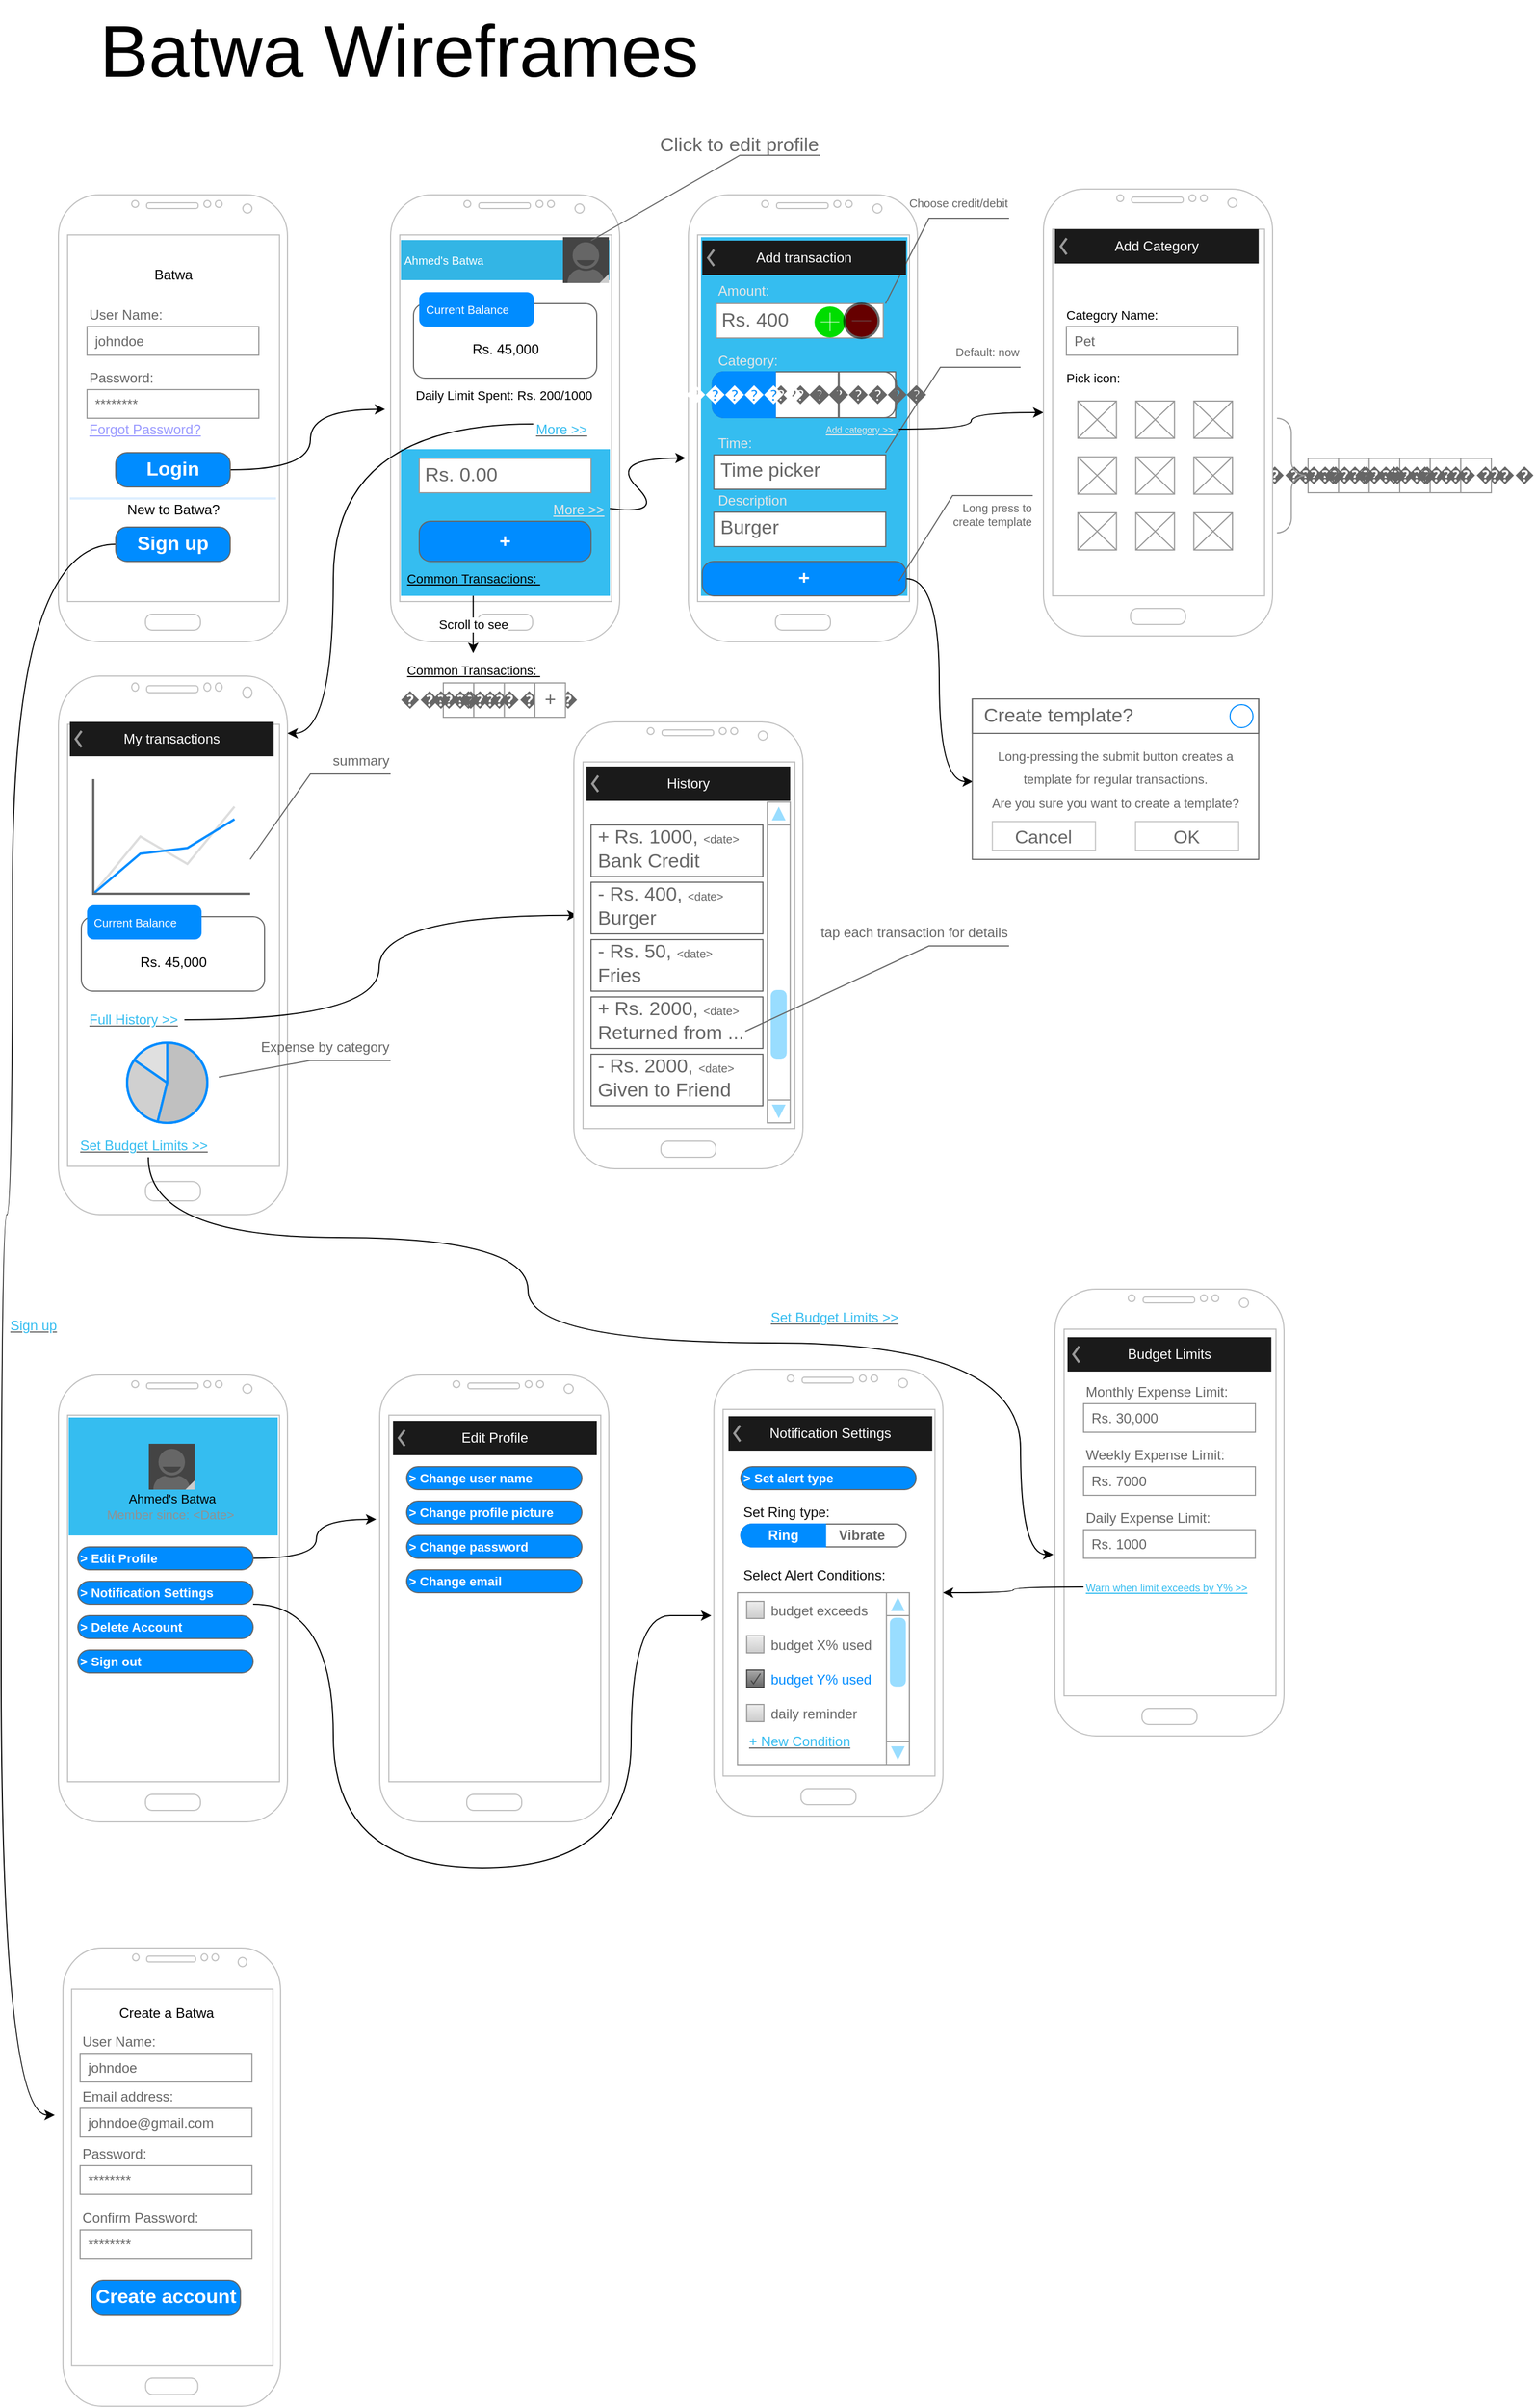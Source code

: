 <mxfile version="21.0.6" type="github">
  <diagram name="Page-1" id="N5nTd_ICzZBPCFlM11nm">
    <mxGraphModel dx="1008" dy="505" grid="1" gridSize="10" guides="1" tooltips="1" connect="1" arrows="1" fold="1" page="1" pageScale="1" pageWidth="1654" pageHeight="1169" math="0" shadow="0">
      <root>
        <mxCell id="0" />
        <mxCell id="1" parent="0" />
        <mxCell id="7f4pRpTaeTWDypDAzvBb-74" value="" style="verticalLabelPosition=bottom;verticalAlign=top;html=1;shadow=0;dashed=0;strokeWidth=1;shape=mxgraph.android.phone2;strokeColor=#c0c0c0;" parent="1" vertex="1">
          <mxGeometry x="70" y="230" width="200" height="390" as="geometry" />
        </mxCell>
        <mxCell id="7f4pRpTaeTWDypDAzvBb-78" value="Batwa" style="text;html=1;align=center;verticalAlign=middle;resizable=0;points=[];autosize=1;strokeColor=none;fillColor=none;" parent="1" vertex="1">
          <mxGeometry x="140" y="285" width="60" height="30" as="geometry" />
        </mxCell>
        <mxCell id="RbYsi_NF9WjXBAoHsVME-45" style="edgeStyle=orthogonalEdgeStyle;rounded=0;orthogonalLoop=1;jettySize=auto;html=1;entryX=-0.024;entryY=0.48;entryDx=0;entryDy=0;entryPerimeter=0;curved=1;" parent="1" source="7f4pRpTaeTWDypDAzvBb-80" target="7f4pRpTaeTWDypDAzvBb-111" edge="1">
          <mxGeometry relative="1" as="geometry" />
        </mxCell>
        <mxCell id="7f4pRpTaeTWDypDAzvBb-80" value="Login" style="strokeWidth=1;shadow=0;dashed=0;align=center;html=1;shape=mxgraph.mockup.buttons.button;strokeColor=#666666;fontColor=#ffffff;mainText=;buttonStyle=round;fontSize=17;fontStyle=1;fillColor=#008cff;whiteSpace=wrap;" parent="1" vertex="1">
          <mxGeometry x="120" y="455" width="100" height="30" as="geometry" />
        </mxCell>
        <mxCell id="RbYsi_NF9WjXBAoHsVME-221" style="edgeStyle=orthogonalEdgeStyle;shape=connector;curved=1;rounded=0;orthogonalLoop=1;jettySize=auto;html=1;entryX=-0.016;entryY=0.528;entryDx=0;entryDy=0;entryPerimeter=0;labelBackgroundColor=default;strokeColor=default;fontFamily=Helvetica;fontSize=11;fontColor=default;endArrow=classic;" parent="1" source="7f4pRpTaeTWDypDAzvBb-81" edge="1">
          <mxGeometry relative="1" as="geometry">
            <Array as="points">
              <mxPoint x="30" y="535" />
              <mxPoint x="30" y="1120" />
              <mxPoint x="20" y="1120" />
              <mxPoint x="20" y="1906" />
            </Array>
            <mxPoint x="66.8" y="1905.92" as="targetPoint" />
          </mxGeometry>
        </mxCell>
        <mxCell id="7f4pRpTaeTWDypDAzvBb-81" value="Sign up" style="strokeWidth=1;shadow=0;dashed=0;align=center;html=1;shape=mxgraph.mockup.buttons.button;strokeColor=#666666;fontColor=#ffffff;mainText=;buttonStyle=round;fontSize=17;fontStyle=1;fillColor=#008cff;whiteSpace=wrap;" parent="1" vertex="1">
          <mxGeometry x="120" y="520" width="100" height="30" as="geometry" />
        </mxCell>
        <mxCell id="7f4pRpTaeTWDypDAzvBb-99" value="User Name:" style="strokeWidth=1;shadow=0;dashed=0;align=center;html=1;shape=mxgraph.mockup.forms.anchor;fontSize=12;fontColor=#666666;align=left;resizeWidth=1;spacingLeft=0;" parent="1" vertex="1">
          <mxGeometry x="95" y="325" width="100" height="20" as="geometry" />
        </mxCell>
        <mxCell id="7f4pRpTaeTWDypDAzvBb-100" value="johndoe" style="strokeWidth=1;shadow=0;dashed=0;align=center;html=1;shape=mxgraph.mockup.forms.rrect;rSize=0;strokeColor=#999999;fontColor=#666666;align=left;spacingLeft=5;resizeWidth=1;" parent="1" vertex="1">
          <mxGeometry x="95" y="345" width="150" height="25" as="geometry" />
        </mxCell>
        <mxCell id="7f4pRpTaeTWDypDAzvBb-101" value="Password:" style="strokeWidth=1;shadow=0;dashed=0;align=center;html=1;shape=mxgraph.mockup.forms.anchor;fontSize=12;fontColor=#666666;align=left;resizeWidth=1;spacingLeft=0;" parent="1" vertex="1">
          <mxGeometry x="95" y="380" width="100" height="20" as="geometry" />
        </mxCell>
        <mxCell id="7f4pRpTaeTWDypDAzvBb-102" value="********" style="strokeWidth=1;shadow=0;dashed=0;align=center;html=1;shape=mxgraph.mockup.forms.rrect;rSize=0;strokeColor=#999999;fontColor=#666666;align=left;spacingLeft=5;resizeWidth=1;" parent="1" vertex="1">
          <mxGeometry x="95" y="400" width="150" height="25" as="geometry" />
        </mxCell>
        <mxCell id="7f4pRpTaeTWDypDAzvBb-104" value="Forgot Password?" style="strokeWidth=1;shadow=0;dashed=0;align=center;html=1;shape=mxgraph.mockup.forms.anchor;fontSize=12;fontColor=#9999ff;align=left;spacingLeft=0;fontStyle=4;resizeWidth=1;" parent="1" vertex="1">
          <mxGeometry x="95" y="425" width="150" height="20" as="geometry" />
        </mxCell>
        <mxCell id="7f4pRpTaeTWDypDAzvBb-108" value="" style="shape=line;strokeColor=#ddeeff;strokeWidth=2;html=1;resizeWidth=1;" parent="1" vertex="1">
          <mxGeometry x="80" y="490" width="180" height="10" as="geometry" />
        </mxCell>
        <mxCell id="7f4pRpTaeTWDypDAzvBb-110" value="New to Batwa?" style="text;html=1;align=center;verticalAlign=middle;resizable=0;points=[];autosize=1;strokeColor=none;fillColor=none;" parent="1" vertex="1">
          <mxGeometry x="120" y="490" width="100" height="30" as="geometry" />
        </mxCell>
        <mxCell id="7f4pRpTaeTWDypDAzvBb-111" value="" style="verticalLabelPosition=bottom;verticalAlign=top;html=1;shadow=0;dashed=0;strokeWidth=1;shape=mxgraph.android.phone2;strokeColor=#c0c0c0;" parent="1" vertex="1">
          <mxGeometry x="360" y="230" width="200" height="390" as="geometry" />
        </mxCell>
        <mxCell id="7f4pRpTaeTWDypDAzvBb-126" value="Ahmed&#39;s Batwa" style="whiteSpace=wrap;html=1;shadow=0;dashed=0;fontSize=10;align=left;fillColor=#33b5e5;strokeColor=#33B5E5;fontColor=#FFFFFF;" parent="1" vertex="1">
          <mxGeometry x="369.5" y="270" width="181" height="34" as="geometry" />
        </mxCell>
        <mxCell id="7f4pRpTaeTWDypDAzvBb-127" value="" style="verticalLabelPosition=bottom;verticalAlign=top;html=1;shadow=0;dashed=0;strokeWidth=1;shape=mxgraph.android.contact_badge_normal;sketch=0;" parent="1" vertex="1">
          <mxGeometry x="510.5" y="267" width="40" height="40" as="geometry" />
        </mxCell>
        <mxCell id="7f4pRpTaeTWDypDAzvBb-128" value="" style="shape=mxgraph.mockup.containers.marginRect;rectMarginTop=10;strokeColor=#666666;strokeWidth=1;dashed=0;rounded=1;arcSize=5;recursiveResize=0;html=1;whiteSpace=wrap;" parent="1" vertex="1">
          <mxGeometry x="380" y="315" width="160" height="75" as="geometry" />
        </mxCell>
        <mxCell id="7f4pRpTaeTWDypDAzvBb-129" value="&lt;font style=&quot;font-size: 10px;&quot;&gt;Current Balance&lt;/font&gt;" style="shape=rect;strokeColor=none;fillColor=#008cff;strokeWidth=1;dashed=0;rounded=1;arcSize=20;fontColor=#ffffff;fontSize=17;spacing=2;spacingTop=-2;align=left;autosize=1;spacingLeft=4;resizeWidth=0;resizeHeight=0;perimeter=none;html=1;whiteSpace=wrap;" parent="7f4pRpTaeTWDypDAzvBb-128" vertex="1">
          <mxGeometry x="5" width="100" height="30" as="geometry" />
        </mxCell>
        <mxCell id="7f4pRpTaeTWDypDAzvBb-131" value="Rs. 45,000" style="text;html=1;align=center;verticalAlign=middle;resizable=0;points=[];autosize=1;strokeColor=none;fillColor=none;" parent="7f4pRpTaeTWDypDAzvBb-128" vertex="1">
          <mxGeometry x="40" y="35" width="80" height="30" as="geometry" />
        </mxCell>
        <mxCell id="7f4pRpTaeTWDypDAzvBb-132" value="" style="verticalLabelPosition=bottom;verticalAlign=top;html=1;shadow=0;dashed=0;strokeWidth=1;strokeColor=none;shape=rect;fillColor=#35BDF0;" parent="1" vertex="1">
          <mxGeometry x="369" y="452" width="182.5" height="128" as="geometry" />
        </mxCell>
        <mxCell id="7f4pRpTaeTWDypDAzvBb-133" value="Rs. 0.00" style="strokeWidth=1;shadow=0;dashed=0;align=center;html=1;shape=mxgraph.mockup.forms.pwField;strokeColor=#999999;mainText=;align=left;fontColor=#666666;fontSize=17;spacingLeft=3;" parent="1" vertex="1">
          <mxGeometry x="385" y="460" width="150" height="30" as="geometry" />
        </mxCell>
        <mxCell id="7f4pRpTaeTWDypDAzvBb-134" value="+" style="strokeWidth=1;shadow=0;dashed=0;align=center;html=1;shape=mxgraph.mockup.buttons.button;strokeColor=#666666;fontColor=#ffffff;mainText=;buttonStyle=round;fontSize=17;fontStyle=1;fillColor=#008cff;whiteSpace=wrap;" parent="1" vertex="1">
          <mxGeometry x="385" y="515" width="150" height="35" as="geometry" />
        </mxCell>
        <mxCell id="7f4pRpTaeTWDypDAzvBb-135" value="" style="verticalLabelPosition=bottom;verticalAlign=top;html=1;shadow=0;dashed=0;strokeWidth=1;shape=mxgraph.android.phone2;strokeColor=#c0c0c0;" parent="1" vertex="1">
          <mxGeometry x="620" y="230" width="200" height="390" as="geometry" />
        </mxCell>
        <mxCell id="7f4pRpTaeTWDypDAzvBb-136" value="" style="verticalLabelPosition=bottom;verticalAlign=top;html=1;shadow=0;dashed=0;strokeWidth=1;strokeColor=none;shape=rect;fillColor=#35BDF0;" parent="1" vertex="1">
          <mxGeometry x="631" y="267" width="180.25" height="313" as="geometry" />
        </mxCell>
        <mxCell id="7f4pRpTaeTWDypDAzvBb-137" value="Rs. 400" style="strokeWidth=1;shadow=0;dashed=0;align=center;html=1;shape=mxgraph.mockup.forms.pwField;strokeColor=#999999;mainText=;align=left;fontColor=#666666;fontSize=17;spacingLeft=3;" parent="1" vertex="1">
          <mxGeometry x="644.39" y="325" width="145.75" height="30" as="geometry" />
        </mxCell>
        <mxCell id="RbYsi_NF9WjXBAoHsVME-182" style="edgeStyle=orthogonalEdgeStyle;shape=connector;curved=1;rounded=0;orthogonalLoop=1;jettySize=auto;html=1;entryX=0.002;entryY=0.515;entryDx=0;entryDy=0;entryPerimeter=0;labelBackgroundColor=default;strokeColor=default;fontFamily=Helvetica;fontSize=11;fontColor=default;endArrow=classic;" parent="1" source="7f4pRpTaeTWDypDAzvBb-138" target="RbYsi_NF9WjXBAoHsVME-177" edge="1">
          <mxGeometry relative="1" as="geometry" />
        </mxCell>
        <mxCell id="7f4pRpTaeTWDypDAzvBb-138" value="+" style="strokeWidth=1;shadow=0;dashed=0;align=center;html=1;shape=mxgraph.mockup.buttons.button;strokeColor=#666666;fontColor=#ffffff;mainText=;buttonStyle=round;fontSize=17;fontStyle=1;fillColor=#008cff;whiteSpace=wrap;" parent="1" vertex="1">
          <mxGeometry x="632.12" y="550" width="178" height="30" as="geometry" />
        </mxCell>
        <mxCell id="7f4pRpTaeTWDypDAzvBb-139" value="" style="strokeWidth=1;shadow=0;dashed=0;align=center;html=1;shape=mxgraph.mockup.forms.rrect;rSize=0;strokeColor=#999999;fontSize=10;" parent="1" vertex="1">
          <mxGeometry x="1161" y="460" width="160" height="30" as="geometry" />
        </mxCell>
        <mxCell id="7f4pRpTaeTWDypDAzvBb-140" value="������" style="strokeColor=inherit;fillColor=inherit;gradientColor=inherit;strokeWidth=1;shadow=0;dashed=0;align=center;html=1;shape=mxgraph.mockup.forms.rrect;rSize=0;fontSize=17;fontColor=#666666;whiteSpace=wrap;" parent="7f4pRpTaeTWDypDAzvBb-139" vertex="1">
          <mxGeometry width="26.667" height="30" as="geometry" />
        </mxCell>
        <mxCell id="7f4pRpTaeTWDypDAzvBb-141" value="������" style="strokeColor=inherit;fillColor=inherit;gradientColor=inherit;strokeWidth=1;shadow=0;dashed=0;align=center;html=1;shape=mxgraph.mockup.forms.rrect;rSize=0;fontSize=17;fontColor=#666666;whiteSpace=wrap;" parent="7f4pRpTaeTWDypDAzvBb-139" vertex="1">
          <mxGeometry x="26.667" width="26.667" height="30" as="geometry" />
        </mxCell>
        <mxCell id="7f4pRpTaeTWDypDAzvBb-142" value="������" style="strokeColor=inherit;fillColor=inherit;gradientColor=inherit;strokeWidth=1;shadow=0;dashed=0;align=center;html=1;shape=mxgraph.mockup.forms.rrect;rSize=0;fontSize=17;fontColor=#666666;whiteSpace=wrap;" parent="7f4pRpTaeTWDypDAzvBb-139" vertex="1">
          <mxGeometry x="53.333" width="26.667" height="30" as="geometry" />
        </mxCell>
        <mxCell id="7f4pRpTaeTWDypDAzvBb-143" value="������" style="strokeColor=inherit;fillColor=inherit;gradientColor=inherit;strokeWidth=1;shadow=0;dashed=0;align=center;html=1;shape=mxgraph.mockup.forms.rrect;rSize=0;fontSize=17;fontColor=#666666;whiteSpace=wrap;" parent="7f4pRpTaeTWDypDAzvBb-139" vertex="1">
          <mxGeometry x="80.0" width="26.667" height="30" as="geometry" />
        </mxCell>
        <mxCell id="7f4pRpTaeTWDypDAzvBb-144" value="������" style="strokeColor=inherit;fillColor=inherit;gradientColor=inherit;strokeWidth=1;shadow=0;dashed=0;align=center;html=1;shape=mxgraph.mockup.forms.rrect;rSize=0;fontSize=17;fontColor=#666666;whiteSpace=wrap;" parent="7f4pRpTaeTWDypDAzvBb-139" vertex="1">
          <mxGeometry x="106.667" width="26.667" height="30" as="geometry" />
        </mxCell>
        <mxCell id="7f4pRpTaeTWDypDAzvBb-145" value="������" style="strokeColor=inherit;fillColor=inherit;gradientColor=inherit;strokeWidth=1;shadow=0;dashed=0;align=center;html=1;shape=mxgraph.mockup.forms.rrect;rSize=0;fontSize=17;fontColor=#666666;whiteSpace=wrap;" parent="7f4pRpTaeTWDypDAzvBb-139" vertex="1">
          <mxGeometry x="133.333" width="26.667" height="30" as="geometry" />
        </mxCell>
        <mxCell id="7f4pRpTaeTWDypDAzvBb-151" value="" style="strokeWidth=1;shadow=0;dashed=0;align=center;html=1;shape=mxgraph.mockup.rrect;rSize=10;fillColor=#ffffff;strokeColor=#666666;" parent="1" vertex="1">
          <mxGeometry x="640.89" y="384.5" width="160.75" height="40" as="geometry" />
        </mxCell>
        <mxCell id="7f4pRpTaeTWDypDAzvBb-152" value="������" style="strokeColor=inherit;fillColor=inherit;gradientColor=inherit;strokeWidth=1;shadow=0;dashed=0;align=center;html=1;shape=mxgraph.mockup.rrect;rSize=0;fontSize=17;fontColor=#666666;fontStyle=1;resizeHeight=1;whiteSpace=wrap;" parent="7f4pRpTaeTWDypDAzvBb-151" vertex="1">
          <mxGeometry width="60" height="40" relative="1" as="geometry">
            <mxPoint x="55" as="offset" />
          </mxGeometry>
        </mxCell>
        <mxCell id="7f4pRpTaeTWDypDAzvBb-153" value="������" style="strokeColor=inherit;fillColor=inherit;gradientColor=inherit;strokeWidth=1;shadow=0;dashed=0;align=center;html=1;shape=mxgraph.mockup.rrect;rSize=0;fontSize=17;fontColor=#666666;fontStyle=1;resizeHeight=1;whiteSpace=wrap;" parent="7f4pRpTaeTWDypDAzvBb-151" vertex="1">
          <mxGeometry width="50" height="40" relative="1" as="geometry">
            <mxPoint x="110" as="offset" />
          </mxGeometry>
        </mxCell>
        <mxCell id="7f4pRpTaeTWDypDAzvBb-154" value="������" style="strokeColor=inherit;fillColor=inherit;gradientColor=inherit;strokeWidth=1;shadow=0;dashed=0;align=center;html=1;shape=mxgraph.mockup.rightButton;rSize=10;fontSize=17;fontColor=#666666;fontStyle=1;resizeHeight=1;whiteSpace=wrap;" parent="7f4pRpTaeTWDypDAzvBb-151" vertex="1">
          <mxGeometry x="1" width="49" height="40" relative="1" as="geometry">
            <mxPoint x="-50" as="offset" />
          </mxGeometry>
        </mxCell>
        <mxCell id="7f4pRpTaeTWDypDAzvBb-155" value="������" style="strokeWidth=1;shadow=0;dashed=0;align=center;html=1;shape=mxgraph.mockup.leftButton;rSize=10;fontSize=17;fontColor=#ffffff;fontStyle=1;fillColor=#008cff;strokeColor=#008cff;resizeHeight=1;whiteSpace=wrap;" parent="7f4pRpTaeTWDypDAzvBb-151" vertex="1">
          <mxGeometry width="55" height="40" relative="1" as="geometry" />
        </mxCell>
        <mxCell id="7f4pRpTaeTWDypDAzvBb-159" value="" style="html=1;verticalLabelPosition=bottom;labelBackgroundColor=#ffffff;verticalAlign=top;shadow=0;dashed=0;strokeWidth=2;shape=mxgraph.ios7.misc.add;fillColor=#00dd00;strokeColor=#ffffff;sketch=0;" parent="1" vertex="1">
          <mxGeometry x="730.14" y="327.5" width="27" height="27" as="geometry" />
        </mxCell>
        <mxCell id="7f4pRpTaeTWDypDAzvBb-160" value="" style="html=1;verticalLabelPosition=bottom;labelBackgroundColor=#ffffff;verticalAlign=top;shadow=0;dashed=0;strokeWidth=2;shape=mxgraph.ios7.misc.delete;fillColor=#ff0000;strokeColor=#ffffff;sketch=0;" parent="1" vertex="1">
          <mxGeometry x="757.14" y="326" width="28" height="28" as="geometry" />
        </mxCell>
        <mxCell id="7f4pRpTaeTWDypDAzvBb-162" value="&lt;font color=&quot;#e6e6e6&quot;&gt;Amount:&lt;/font&gt;" style="strokeWidth=1;shadow=0;dashed=0;align=center;html=1;shape=mxgraph.mockup.forms.anchor;fontSize=12;fontColor=#666666;align=left;resizeWidth=1;spacingLeft=0;" parent="1" vertex="1">
          <mxGeometry x="644.39" y="304" width="100" height="20" as="geometry" />
        </mxCell>
        <mxCell id="7f4pRpTaeTWDypDAzvBb-163" value="&lt;font color=&quot;#e6e6e6&quot;&gt;Category:&lt;/font&gt;" style="strokeWidth=1;shadow=0;dashed=0;align=center;html=1;shape=mxgraph.mockup.forms.anchor;fontSize=12;fontColor=#666666;align=left;resizeWidth=1;spacingLeft=0;" parent="1" vertex="1">
          <mxGeometry x="644.39" y="364.5" width="100" height="20" as="geometry" />
        </mxCell>
        <mxCell id="7f4pRpTaeTWDypDAzvBb-164" value="&lt;font color=&quot;#e6e6e6&quot;&gt;Time:&lt;/font&gt;" style="strokeWidth=1;shadow=0;dashed=0;align=center;html=1;shape=mxgraph.mockup.forms.anchor;fontSize=12;fontColor=#666666;align=left;resizeWidth=1;spacingLeft=0;" parent="1" vertex="1">
          <mxGeometry x="644.39" y="437" width="100" height="20" as="geometry" />
        </mxCell>
        <mxCell id="7f4pRpTaeTWDypDAzvBb-168" value="" style="ellipse;whiteSpace=wrap;html=1;opacity=60;fillColor=#000000;strokeColor=none;" parent="1" vertex="1">
          <mxGeometry x="755.14" y="324" width="32" height="32" as="geometry" />
        </mxCell>
        <mxCell id="7f4pRpTaeTWDypDAzvBb-169" value="Time picker" style="strokeWidth=1;shadow=0;dashed=0;align=center;html=1;shape=mxgraph.mockup.text.textBox;fontColor=#666666;align=left;fontSize=17;spacingLeft=4;spacingTop=-3;whiteSpace=wrap;strokeColor=#666666;mainText=" parent="1" vertex="1">
          <mxGeometry x="642.27" y="457" width="150" height="30" as="geometry" />
        </mxCell>
        <mxCell id="7f4pRpTaeTWDypDAzvBb-170" value="&lt;font color=&quot;#e6e6e6&quot;&gt;Description&lt;/font&gt;" style="strokeWidth=1;shadow=0;dashed=0;align=center;html=1;shape=mxgraph.mockup.forms.anchor;fontSize=12;fontColor=#666666;align=left;resizeWidth=1;spacingLeft=0;" parent="1" vertex="1">
          <mxGeometry x="644.39" y="487" width="100" height="20" as="geometry" />
        </mxCell>
        <mxCell id="7f4pRpTaeTWDypDAzvBb-171" value="Burger" style="strokeWidth=1;shadow=0;dashed=0;align=center;html=1;shape=mxgraph.mockup.text.textBox;fontColor=#666666;align=left;fontSize=17;spacingLeft=4;spacingTop=-3;whiteSpace=wrap;strokeColor=#666666;mainText=" parent="1" vertex="1">
          <mxGeometry x="642.27" y="507" width="150" height="30" as="geometry" />
        </mxCell>
        <mxCell id="7f4pRpTaeTWDypDAzvBb-172" value="Choose credit/debit" style="strokeWidth=1;shadow=0;dashed=0;align=center;html=1;shape=mxgraph.mockup.text.callout;linkText=;textSize=17;textColor=#666666;callDir=NE;callStyle=line;fontSize=10;fontColor=#666666;align=right;verticalAlign=top;strokeColor=#666666;" parent="1" vertex="1">
          <mxGeometry x="792.13" y="225" width="107.87" height="100" as="geometry" />
        </mxCell>
        <mxCell id="7f4pRpTaeTWDypDAzvBb-173" value="Default: now" style="strokeWidth=1;shadow=0;dashed=0;align=center;html=1;shape=mxgraph.mockup.text.callout;linkText=;textSize=17;textColor=#666666;callDir=NE;callStyle=line;fontSize=10;fontColor=#666666;align=right;verticalAlign=top;strokeColor=#666666;" parent="1" vertex="1">
          <mxGeometry x="792.13" y="355" width="117.87" height="100" as="geometry" />
        </mxCell>
        <mxCell id="7f4pRpTaeTWDypDAzvBb-174" value="&lt;font color=&quot;#e6e6e6&quot;&gt;&lt;u&gt;More &amp;gt;&amp;gt;&lt;/u&gt;&lt;br&gt;&lt;/font&gt;" style="strokeWidth=1;shadow=0;dashed=0;align=right;html=1;shape=mxgraph.mockup.forms.anchor;fontSize=12;fontColor=#666666;align=left;resizeWidth=1;spacingLeft=0;" parent="1" vertex="1">
          <mxGeometry x="500" y="495" width="50.5" height="20" as="geometry" />
        </mxCell>
        <mxCell id="7f4pRpTaeTWDypDAzvBb-175" value="" style="curved=1;endArrow=classic;html=1;rounded=0;entryX=-0.012;entryY=0.589;entryDx=0;entryDy=0;entryPerimeter=0;exitX=1.018;exitY=0.435;exitDx=0;exitDy=0;exitPerimeter=0;" parent="1" source="7f4pRpTaeTWDypDAzvBb-174" target="7f4pRpTaeTWDypDAzvBb-135" edge="1">
          <mxGeometry width="50" height="50" relative="1" as="geometry">
            <mxPoint x="550" y="510" as="sourcePoint" />
            <mxPoint x="600" y="460" as="targetPoint" />
            <Array as="points">
              <mxPoint x="600" y="510" />
              <mxPoint x="550" y="460" />
            </Array>
          </mxGeometry>
        </mxCell>
        <mxCell id="7f4pRpTaeTWDypDAzvBb-194" value="" style="verticalLabelPosition=bottom;verticalAlign=top;html=1;shadow=0;dashed=0;strokeWidth=1;shape=mxgraph.android.phone2;strokeColor=#c0c0c0;" parent="1" vertex="1">
          <mxGeometry x="70" y="650" width="200" height="470" as="geometry" />
        </mxCell>
        <mxCell id="RbYsi_NF9WjXBAoHsVME-1" value="" style="verticalLabelPosition=bottom;shadow=0;dashed=0;align=center;html=1;verticalAlign=top;strokeWidth=1;shape=mxgraph.mockup.graphics.lineChart;strokeColor=none;strokeColor2=#666666;strokeColor3=#008cff;strokeColor4=#dddddd;" parent="1" vertex="1">
          <mxGeometry x="100.44" y="740" width="137" height="100" as="geometry" />
        </mxCell>
        <mxCell id="RbYsi_NF9WjXBAoHsVME-11" value="" style="group" parent="1" vertex="1" connectable="0">
          <mxGeometry x="632.12" y="270" width="177.88" height="30" as="geometry" />
        </mxCell>
        <mxCell id="RbYsi_NF9WjXBAoHsVME-2" value="Add transaction" style="strokeWidth=1;html=1;shadow=0;dashed=0;shape=mxgraph.android.action_bar;fillColor=#1A1A1A;strokeColor=#c0c0c0;strokeWidth=2;fontColor=#FFFFFF;whiteSpace=wrap;" parent="RbYsi_NF9WjXBAoHsVME-11" vertex="1">
          <mxGeometry width="177.88" height="30" as="geometry" />
        </mxCell>
        <mxCell id="RbYsi_NF9WjXBAoHsVME-4" value="" style="shape=image;verticalLabelPosition=bottom;labelBackgroundColor=default;verticalAlign=top;aspect=fixed;imageAspect=0;image=data:image/png,iVBORw0KGgoAAAANSUhEUgAAACMAAAAvCAYAAABpG3MiAAAAAXNSR0IArs4c6QAAAARnQU1BAACxjwv8YQUAAAAJcEhZcwAADsMAAA7DAcdvqGQAAABOSURBVFhH7c6hAcAwDMCwbmfk/z87MmoeIBFTPzNzzxLv3xXMFDPFTDFTzBQzxUwxU8wUM8VMMVPMFDPFTDFTzBQzxUwxU8wUM2XRzDkfhHkBq4Akd/4AAAAASUVORK5CYII=;" parent="RbYsi_NF9WjXBAoHsVME-11" vertex="1">
          <mxGeometry x="153.02" width="22.34" height="30" as="geometry" />
        </mxCell>
        <mxCell id="RbYsi_NF9WjXBAoHsVME-12" value="" style="group" parent="1" vertex="1" connectable="0">
          <mxGeometry x="80" y="690" width="177.88" height="30" as="geometry" />
        </mxCell>
        <mxCell id="RbYsi_NF9WjXBAoHsVME-13" value="My transactions" style="strokeWidth=1;html=1;shadow=0;dashed=0;shape=mxgraph.android.action_bar;fillColor=#1A1A1A;strokeColor=#c0c0c0;strokeWidth=2;fontColor=#FFFFFF;whiteSpace=wrap;" parent="RbYsi_NF9WjXBAoHsVME-12" vertex="1">
          <mxGeometry width="177.88" height="30" as="geometry" />
        </mxCell>
        <mxCell id="RbYsi_NF9WjXBAoHsVME-14" value="" style="shape=image;verticalLabelPosition=bottom;labelBackgroundColor=default;verticalAlign=top;aspect=fixed;imageAspect=0;image=data:image/png,iVBORw0KGgoAAAANSUhEUgAAACMAAAAvCAYAAABpG3MiAAAAAXNSR0IArs4c6QAAAARnQU1BAACxjwv8YQUAAAAJcEhZcwAADsMAAA7DAcdvqGQAAABOSURBVFhH7c6hAcAwDMCwbmfk/z87MmoeIBFTPzNzzxLv3xXMFDPFTDFTzBQzxUwxU8wUM8VMMVPMFDPFTDFTzBQzxUwxU8wUM2XRzDkfhHkBq4Akd/4AAAAASUVORK5CYII=;" parent="RbYsi_NF9WjXBAoHsVME-12" vertex="1">
          <mxGeometry x="153.02" width="22.34" height="30" as="geometry" />
        </mxCell>
        <mxCell id="RbYsi_NF9WjXBAoHsVME-46" style="edgeStyle=orthogonalEdgeStyle;shape=connector;curved=1;rounded=0;orthogonalLoop=1;jettySize=auto;html=1;labelBackgroundColor=default;strokeColor=default;fontFamily=Helvetica;fontSize=11;fontColor=default;endArrow=classic;" parent="1" source="RbYsi_NF9WjXBAoHsVME-15" target="7f4pRpTaeTWDypDAzvBb-194" edge="1">
          <mxGeometry relative="1" as="geometry">
            <Array as="points">
              <mxPoint x="310" y="430" />
              <mxPoint x="310" y="700" />
            </Array>
          </mxGeometry>
        </mxCell>
        <mxCell id="RbYsi_NF9WjXBAoHsVME-15" value="&lt;u style=&quot;&quot;&gt;&lt;font color=&quot;#35bdf0&quot;&gt;More &amp;gt;&amp;gt;&lt;/font&gt;&lt;/u&gt;" style="strokeWidth=1;shadow=0;dashed=0;align=right;html=1;shape=mxgraph.mockup.forms.anchor;fontSize=12;fontColor=#666666;align=left;resizeWidth=1;spacingLeft=0;" parent="1" vertex="1">
          <mxGeometry x="484.5" y="424.5" width="50.5" height="20" as="geometry" />
        </mxCell>
        <mxCell id="RbYsi_NF9WjXBAoHsVME-16" value="" style="shape=mxgraph.mockup.containers.marginRect;rectMarginTop=10;strokeColor=#666666;strokeWidth=1;dashed=0;rounded=1;arcSize=5;recursiveResize=0;html=1;whiteSpace=wrap;" parent="1" vertex="1">
          <mxGeometry x="90" y="850" width="160" height="75" as="geometry" />
        </mxCell>
        <mxCell id="RbYsi_NF9WjXBAoHsVME-17" value="&lt;font style=&quot;font-size: 10px;&quot;&gt;Current Balance&lt;/font&gt;" style="shape=rect;strokeColor=none;fillColor=#008cff;strokeWidth=1;dashed=0;rounded=1;arcSize=20;fontColor=#ffffff;fontSize=17;spacing=2;spacingTop=-2;align=left;autosize=1;spacingLeft=4;resizeWidth=0;resizeHeight=0;perimeter=none;html=1;whiteSpace=wrap;" parent="RbYsi_NF9WjXBAoHsVME-16" vertex="1">
          <mxGeometry x="5" width="100" height="30" as="geometry" />
        </mxCell>
        <mxCell id="RbYsi_NF9WjXBAoHsVME-18" value="Rs. 45,000" style="text;html=1;align=center;verticalAlign=middle;resizable=0;points=[];autosize=1;strokeColor=none;fillColor=none;" parent="RbYsi_NF9WjXBAoHsVME-16" vertex="1">
          <mxGeometry x="40" y="35" width="80" height="30" as="geometry" />
        </mxCell>
        <mxCell id="RbYsi_NF9WjXBAoHsVME-19" value="summary" style="strokeWidth=1;shadow=0;dashed=0;align=center;html=1;shape=mxgraph.mockup.text.callout;linkText=;textSize=17;textColor=#666666;callDir=NE;callStyle=line;fontSize=12;fontColor=#666666;align=right;verticalAlign=top;strokeColor=#666666;" parent="1" vertex="1">
          <mxGeometry x="237.44" y="710" width="122.56" height="100" as="geometry" />
        </mxCell>
        <mxCell id="RbYsi_NF9WjXBAoHsVME-48" style="edgeStyle=orthogonalEdgeStyle;shape=connector;curved=1;rounded=0;orthogonalLoop=1;jettySize=auto;html=1;entryX=0.016;entryY=0.433;entryDx=0;entryDy=0;entryPerimeter=0;labelBackgroundColor=default;strokeColor=default;fontFamily=Helvetica;fontSize=11;fontColor=default;endArrow=classic;" parent="1" source="RbYsi_NF9WjXBAoHsVME-20" target="RbYsi_NF9WjXBAoHsVME-24" edge="1">
          <mxGeometry relative="1" as="geometry" />
        </mxCell>
        <mxCell id="RbYsi_NF9WjXBAoHsVME-20" value="&lt;u style=&quot;&quot;&gt;&lt;font color=&quot;#35bdf0&quot;&gt;Full History &amp;gt;&amp;gt;&lt;/font&gt;&lt;/u&gt;" style="strokeWidth=1;shadow=0;dashed=0;align=right;html=1;shape=mxgraph.mockup.forms.anchor;fontSize=12;fontColor=#666666;align=left;resizeWidth=1;spacingLeft=0;" parent="1" vertex="1">
          <mxGeometry x="95" y="940" width="85" height="20" as="geometry" />
        </mxCell>
        <mxCell id="RbYsi_NF9WjXBAoHsVME-21" value="" style="verticalLabelPosition=bottom;shadow=0;dashed=0;align=center;html=1;verticalAlign=top;strokeWidth=1;shape=mxgraph.mockup.graphics.pieChart;strokeColor=#008cff;parts=10,20,35;partColors=#e0e0e0,#d0d0d0,#c0c0c0,#b0b0b0,#a0a0a0;strokeWidth=2;" parent="1" vertex="1">
          <mxGeometry x="130" y="970" width="70" height="70" as="geometry" />
        </mxCell>
        <mxCell id="RbYsi_NF9WjXBAoHsVME-22" value="Expense by category" style="strokeWidth=1;shadow=0;dashed=0;align=center;html=1;shape=mxgraph.mockup.text.callout;linkText=;textSize=17;textColor=#666666;callDir=NE;callStyle=line;fontSize=12;fontColor=#666666;align=right;verticalAlign=top;strokeColor=#666666;" parent="1" vertex="1">
          <mxGeometry x="210" y="960" width="150" height="40" as="geometry" />
        </mxCell>
        <mxCell id="RbYsi_NF9WjXBAoHsVME-24" value="" style="verticalLabelPosition=bottom;verticalAlign=top;html=1;shadow=0;dashed=0;strokeWidth=1;shape=mxgraph.android.phone2;strokeColor=#c0c0c0;" parent="1" vertex="1">
          <mxGeometry x="520" y="690" width="200" height="390" as="geometry" />
        </mxCell>
        <mxCell id="RbYsi_NF9WjXBAoHsVME-33" value="" style="group" parent="1" vertex="1" connectable="0">
          <mxGeometry x="531" y="729" width="177.88" height="30" as="geometry" />
        </mxCell>
        <mxCell id="RbYsi_NF9WjXBAoHsVME-34" value="History" style="strokeWidth=1;html=1;shadow=0;dashed=0;shape=mxgraph.android.action_bar;fillColor=#1A1A1A;strokeColor=#c0c0c0;strokeWidth=2;fontColor=#FFFFFF;whiteSpace=wrap;" parent="RbYsi_NF9WjXBAoHsVME-33" vertex="1">
          <mxGeometry width="177.88" height="30" as="geometry" />
        </mxCell>
        <mxCell id="RbYsi_NF9WjXBAoHsVME-35" value="" style="shape=image;verticalLabelPosition=bottom;labelBackgroundColor=default;verticalAlign=top;aspect=fixed;imageAspect=0;image=data:image/png,iVBORw0KGgoAAAANSUhEUgAAACMAAAAvCAYAAABpG3MiAAAAAXNSR0IArs4c6QAAAARnQU1BAACxjwv8YQUAAAAJcEhZcwAADsMAAA7DAcdvqGQAAABOSURBVFhH7c6hAcAwDMCwbmfk/z87MmoeIBFTPzNzzxLv3xXMFDPFTDFTzBQzxUwxU8wUM8VMMVPMFDPFTDFTzBQzxUwxU8wUM2XRzDkfhHkBq4Akd/4AAAAASUVORK5CYII=;" parent="RbYsi_NF9WjXBAoHsVME-33" vertex="1">
          <mxGeometry x="153.02" width="22.34" height="30" as="geometry" />
        </mxCell>
        <mxCell id="RbYsi_NF9WjXBAoHsVME-37" value="+ Rs. 1000, &lt;font style=&quot;font-size: 10px;&quot;&gt;&amp;lt;date&amp;gt;&lt;/font&gt;&lt;br&gt;Bank Credit" style="strokeWidth=1;shadow=0;dashed=0;align=center;html=1;shape=mxgraph.mockup.text.textBox;fontColor=#666666;align=left;fontSize=17;spacingLeft=4;spacingTop=-3;whiteSpace=wrap;strokeColor=#666666;mainText=" parent="1" vertex="1">
          <mxGeometry x="535" y="780" width="150" height="45" as="geometry" />
        </mxCell>
        <mxCell id="RbYsi_NF9WjXBAoHsVME-38" value="" style="verticalLabelPosition=bottom;shadow=0;dashed=0;align=center;html=1;verticalAlign=top;strokeWidth=1;shape=mxgraph.mockup.navigation.scrollBar;strokeColor=#999999;barPos=20;fillColor2=#99ddff;strokeColor2=none;direction=north;" parent="1" vertex="1">
          <mxGeometry x="688.88" y="760" width="20" height="280" as="geometry" />
        </mxCell>
        <mxCell id="RbYsi_NF9WjXBAoHsVME-39" value="- Rs. 400, &lt;font style=&quot;font-size: 10px;&quot;&gt;&amp;lt;date&amp;gt;&lt;/font&gt;&lt;br&gt;&lt;div style=&quot;direction: ltr;&quot;&gt;&lt;span style=&quot;background-color: initial;&quot;&gt;Burger&lt;/span&gt;&lt;/div&gt;" style="strokeWidth=1;shadow=0;dashed=0;align=center;html=1;shape=mxgraph.mockup.text.textBox;fontColor=#666666;align=left;fontSize=17;spacingLeft=4;spacingTop=-3;whiteSpace=wrap;strokeColor=#666666;mainText=" parent="1" vertex="1">
          <mxGeometry x="535" y="830" width="150" height="45" as="geometry" />
        </mxCell>
        <mxCell id="RbYsi_NF9WjXBAoHsVME-40" value="- Rs. 50,&amp;nbsp;&lt;font style=&quot;border-color: var(--border-color); font-size: 10px;&quot;&gt;&amp;lt;date&amp;gt;&lt;/font&gt;&lt;br style=&quot;border-color: var(--border-color);&quot;&gt;&lt;div style=&quot;border-color: var(--border-color); direction: ltr;&quot;&gt;Fries&lt;/div&gt;" style="strokeWidth=1;shadow=0;dashed=0;align=center;html=1;shape=mxgraph.mockup.text.textBox;fontColor=#666666;align=left;fontSize=17;spacingLeft=4;spacingTop=-3;whiteSpace=wrap;strokeColor=#666666;mainText=" parent="1" vertex="1">
          <mxGeometry x="535" y="880" width="150" height="45" as="geometry" />
        </mxCell>
        <mxCell id="RbYsi_NF9WjXBAoHsVME-41" value="+ Rs. 2000,&amp;nbsp;&lt;font style=&quot;border-color: var(--border-color); font-size: 10px;&quot;&gt;&amp;lt;date&amp;gt;&lt;/font&gt;&lt;br style=&quot;border-color: var(--border-color);&quot;&gt;&lt;div style=&quot;border-color: var(--border-color); direction: ltr;&quot;&gt;Returned from ...&lt;/div&gt;" style="strokeWidth=1;shadow=0;dashed=0;align=center;html=1;shape=mxgraph.mockup.text.textBox;fontColor=#666666;align=left;fontSize=17;spacingLeft=4;spacingTop=-3;whiteSpace=wrap;strokeColor=#666666;mainText=" parent="1" vertex="1">
          <mxGeometry x="535" y="930" width="150" height="45" as="geometry" />
        </mxCell>
        <mxCell id="RbYsi_NF9WjXBAoHsVME-42" value="- Rs. 2000,&amp;nbsp;&lt;font style=&quot;border-color: var(--border-color); font-size: 10px;&quot;&gt;&amp;lt;date&amp;gt;&lt;/font&gt;&lt;br style=&quot;border-color: var(--border-color);&quot;&gt;&lt;div style=&quot;border-color: var(--border-color); direction: ltr;&quot;&gt;Given to Friend&lt;/div&gt;" style="strokeWidth=1;shadow=0;dashed=0;align=center;html=1;shape=mxgraph.mockup.text.textBox;fontColor=#666666;align=left;fontSize=17;spacingLeft=4;spacingTop=-3;whiteSpace=wrap;strokeColor=#666666;mainText=" parent="1" vertex="1">
          <mxGeometry x="535" y="980" width="150" height="45" as="geometry" />
        </mxCell>
        <mxCell id="RbYsi_NF9WjXBAoHsVME-43" value="tap each transaction for details" style="strokeWidth=1;shadow=0;dashed=0;align=center;html=1;shape=mxgraph.mockup.text.callout;linkText=;textSize=17;textColor=#666666;callDir=NE;callStyle=line;fontSize=12;fontColor=#666666;align=right;verticalAlign=top;strokeColor=#666666;" parent="1" vertex="1">
          <mxGeometry x="669.71" y="860" width="230.29" height="100" as="geometry" />
        </mxCell>
        <mxCell id="RbYsi_NF9WjXBAoHsVME-44" value="" style="verticalLabelPosition=bottom;verticalAlign=top;html=1;shadow=0;dashed=0;strokeWidth=1;shape=mxgraph.android.phone2;strokeColor=#c0c0c0;" parent="1" vertex="1">
          <mxGeometry x="70" y="1260" width="200" height="390" as="geometry" />
        </mxCell>
        <mxCell id="RbYsi_NF9WjXBAoHsVME-51" value="" style="verticalLabelPosition=bottom;verticalAlign=top;html=1;shadow=0;dashed=0;strokeWidth=1;strokeColor=none;shape=rect;fillColor=#35BDF0;" parent="1" vertex="1">
          <mxGeometry x="79" y="1297" width="182.5" height="103" as="geometry" />
        </mxCell>
        <mxCell id="RbYsi_NF9WjXBAoHsVME-52" value="" style="verticalLabelPosition=bottom;verticalAlign=top;html=1;shadow=0;dashed=0;strokeWidth=1;shape=mxgraph.android.contact_badge_normal;sketch=0;" parent="1" vertex="1">
          <mxGeometry x="148.94" y="1320" width="40" height="40" as="geometry" />
        </mxCell>
        <mxCell id="RbYsi_NF9WjXBAoHsVME-54" value="Ahmed&#39;s Batwa&lt;br&gt;&lt;font color=&quot;#919191&quot;&gt;Member since: &amp;lt;Date&amp;gt;&amp;nbsp;&lt;/font&gt;" style="text;html=1;align=center;verticalAlign=middle;resizable=0;points=[];autosize=1;strokeColor=none;fillColor=none;fontSize=11;fontFamily=Helvetica;fontColor=default;" parent="1" vertex="1">
          <mxGeometry x="98.94" y="1355" width="140" height="40" as="geometry" />
        </mxCell>
        <mxCell id="RbYsi_NF9WjXBAoHsVME-150" style="edgeStyle=orthogonalEdgeStyle;shape=connector;curved=1;rounded=0;orthogonalLoop=1;jettySize=auto;html=1;entryX=-0.015;entryY=0.323;entryDx=0;entryDy=0;entryPerimeter=0;labelBackgroundColor=default;strokeColor=default;fontFamily=Helvetica;fontSize=11;fontColor=default;endArrow=classic;" parent="1" source="RbYsi_NF9WjXBAoHsVME-66" target="RbYsi_NF9WjXBAoHsVME-79" edge="1">
          <mxGeometry relative="1" as="geometry" />
        </mxCell>
        <mxCell id="RbYsi_NF9WjXBAoHsVME-66" value="&amp;gt; Edit Profile&amp;nbsp;" style="strokeWidth=1;shadow=0;dashed=0;align=left;html=1;shape=mxgraph.mockup.buttons.button;strokeColor=#666666;fontColor=#ffffff;mainText=;buttonStyle=round;fontSize=11;fontStyle=1;fillColor=#008cff;whiteSpace=wrap;fontFamily=Helvetica;" parent="1" vertex="1">
          <mxGeometry x="87" y="1410" width="153" height="20" as="geometry" />
        </mxCell>
        <mxCell id="RbYsi_NF9WjXBAoHsVME-151" style="edgeStyle=orthogonalEdgeStyle;shape=connector;curved=1;rounded=0;orthogonalLoop=1;jettySize=auto;html=1;labelBackgroundColor=default;strokeColor=default;fontFamily=Helvetica;fontSize=11;fontColor=default;endArrow=classic;" parent="1" source="RbYsi_NF9WjXBAoHsVME-67" edge="1">
          <mxGeometry relative="1" as="geometry">
            <mxPoint x="640" y="1470" as="targetPoint" />
            <Array as="points">
              <mxPoint x="310" y="1460" />
              <mxPoint x="310" y="1690" />
              <mxPoint x="570" y="1690" />
              <mxPoint x="570" y="1470" />
              <mxPoint x="638" y="1470" />
            </Array>
          </mxGeometry>
        </mxCell>
        <mxCell id="RbYsi_NF9WjXBAoHsVME-67" value="&amp;gt; Notification Settings" style="strokeWidth=1;shadow=0;dashed=0;align=left;html=1;shape=mxgraph.mockup.buttons.button;strokeColor=#666666;fontColor=#ffffff;mainText=;buttonStyle=round;fontSize=11;fontStyle=1;fillColor=#008cff;whiteSpace=wrap;fontFamily=Helvetica;" parent="1" vertex="1">
          <mxGeometry x="87" y="1440" width="153" height="20" as="geometry" />
        </mxCell>
        <mxCell id="RbYsi_NF9WjXBAoHsVME-69" value="&amp;gt; Delete Account" style="strokeWidth=1;shadow=0;dashed=0;align=left;html=1;shape=mxgraph.mockup.buttons.button;strokeColor=#666666;fontColor=#ffffff;mainText=;buttonStyle=round;fontSize=11;fontStyle=1;fillColor=#008cff;whiteSpace=wrap;fontFamily=Helvetica;" parent="1" vertex="1">
          <mxGeometry x="87" y="1470" width="153" height="20" as="geometry" />
        </mxCell>
        <mxCell id="RbYsi_NF9WjXBAoHsVME-70" value="&amp;gt; Sign out" style="strokeWidth=1;shadow=0;dashed=0;align=left;html=1;shape=mxgraph.mockup.buttons.button;strokeColor=#666666;fontColor=#ffffff;mainText=;buttonStyle=round;fontSize=11;fontStyle=1;fillColor=#008cff;whiteSpace=wrap;fontFamily=Helvetica;" parent="1" vertex="1">
          <mxGeometry x="87" y="1500" width="153" height="20" as="geometry" />
        </mxCell>
        <mxCell id="RbYsi_NF9WjXBAoHsVME-79" value="" style="verticalLabelPosition=bottom;verticalAlign=top;html=1;shadow=0;dashed=0;strokeWidth=1;shape=mxgraph.android.phone2;strokeColor=#c0c0c0;" parent="1" vertex="1">
          <mxGeometry x="350.5" y="1260" width="200" height="390" as="geometry" />
        </mxCell>
        <mxCell id="RbYsi_NF9WjXBAoHsVME-88" value="" style="group" parent="1" vertex="1" connectable="0">
          <mxGeometry x="362.12" y="1300" width="177.88" height="30" as="geometry" />
        </mxCell>
        <mxCell id="RbYsi_NF9WjXBAoHsVME-89" value="Edit Profile" style="strokeWidth=1;html=1;shadow=0;dashed=0;shape=mxgraph.android.action_bar;fillColor=#1A1A1A;strokeColor=#c0c0c0;strokeWidth=2;fontColor=#FFFFFF;whiteSpace=wrap;" parent="RbYsi_NF9WjXBAoHsVME-88" vertex="1">
          <mxGeometry width="177.88" height="30" as="geometry" />
        </mxCell>
        <mxCell id="RbYsi_NF9WjXBAoHsVME-90" value="" style="shape=image;verticalLabelPosition=bottom;labelBackgroundColor=default;verticalAlign=top;aspect=fixed;imageAspect=0;image=data:image/png,iVBORw0KGgoAAAANSUhEUgAAACMAAAAvCAYAAABpG3MiAAAAAXNSR0IArs4c6QAAAARnQU1BAACxjwv8YQUAAAAJcEhZcwAADsMAAA7DAcdvqGQAAABOSURBVFhH7c6hAcAwDMCwbmfk/z87MmoeIBFTPzNzzxLv3xXMFDPFTDFTzBQzxUwxU8wUM8VMMVPMFDPFTDFTzBQzxUwxU8wUM2XRzDkfhHkBq4Akd/4AAAAASUVORK5CYII=;" parent="RbYsi_NF9WjXBAoHsVME-88" vertex="1">
          <mxGeometry x="153.02" width="22.34" height="30" as="geometry" />
        </mxCell>
        <mxCell id="RbYsi_NF9WjXBAoHsVME-91" value="&amp;gt; Change user name" style="strokeWidth=1;shadow=0;dashed=0;align=left;html=1;shape=mxgraph.mockup.buttons.button;strokeColor=#666666;fontColor=#ffffff;mainText=;buttonStyle=round;fontSize=11;fontStyle=1;fillColor=#008cff;whiteSpace=wrap;fontFamily=Helvetica;" parent="1" vertex="1">
          <mxGeometry x="374" y="1340" width="153" height="20" as="geometry" />
        </mxCell>
        <mxCell id="RbYsi_NF9WjXBAoHsVME-92" value="&amp;gt; Change profile picture&lt;span style=&quot;white-space: pre;&quot;&gt; &lt;/span&gt;" style="strokeWidth=1;shadow=0;dashed=0;align=left;html=1;shape=mxgraph.mockup.buttons.button;strokeColor=#666666;fontColor=#ffffff;mainText=;buttonStyle=round;fontSize=11;fontStyle=1;fillColor=#008cff;whiteSpace=wrap;fontFamily=Helvetica;" parent="1" vertex="1">
          <mxGeometry x="374" y="1370" width="153" height="20" as="geometry" />
        </mxCell>
        <mxCell id="RbYsi_NF9WjXBAoHsVME-93" value="&amp;gt; Change password" style="strokeWidth=1;shadow=0;dashed=0;align=left;html=1;shape=mxgraph.mockup.buttons.button;strokeColor=#666666;fontColor=#ffffff;mainText=;buttonStyle=round;fontSize=11;fontStyle=1;fillColor=#008cff;whiteSpace=wrap;fontFamily=Helvetica;" parent="1" vertex="1">
          <mxGeometry x="374" y="1400" width="153" height="20" as="geometry" />
        </mxCell>
        <mxCell id="RbYsi_NF9WjXBAoHsVME-94" value="&amp;gt; Change email" style="strokeWidth=1;shadow=0;dashed=0;align=left;html=1;shape=mxgraph.mockup.buttons.button;strokeColor=#666666;fontColor=#ffffff;mainText=;buttonStyle=round;fontSize=11;fontStyle=1;fillColor=#008cff;whiteSpace=wrap;fontFamily=Helvetica;" parent="1" vertex="1">
          <mxGeometry x="374" y="1430" width="153" height="20" as="geometry" />
        </mxCell>
        <mxCell id="RbYsi_NF9WjXBAoHsVME-95" value="" style="verticalLabelPosition=bottom;verticalAlign=top;html=1;shadow=0;dashed=0;strokeWidth=1;shape=mxgraph.android.phone2;strokeColor=#c0c0c0;" parent="1" vertex="1">
          <mxGeometry x="642.27" y="1255" width="200" height="390" as="geometry" />
        </mxCell>
        <mxCell id="RbYsi_NF9WjXBAoHsVME-99" value="" style="group" parent="1" vertex="1" connectable="0">
          <mxGeometry x="655" y="1296" width="177.88" height="30" as="geometry" />
        </mxCell>
        <mxCell id="RbYsi_NF9WjXBAoHsVME-100" value="Notification Settings" style="strokeWidth=1;html=1;shadow=0;dashed=0;shape=mxgraph.android.action_bar;fillColor=#1A1A1A;strokeColor=#c0c0c0;strokeWidth=2;fontColor=#FFFFFF;whiteSpace=wrap;" parent="RbYsi_NF9WjXBAoHsVME-99" vertex="1">
          <mxGeometry width="177.88" height="30" as="geometry" />
        </mxCell>
        <mxCell id="RbYsi_NF9WjXBAoHsVME-101" value="" style="shape=image;verticalLabelPosition=bottom;labelBackgroundColor=default;verticalAlign=top;aspect=fixed;imageAspect=0;image=data:image/png,iVBORw0KGgoAAAANSUhEUgAAACMAAAAvCAYAAABpG3MiAAAAAXNSR0IArs4c6QAAAARnQU1BAACxjwv8YQUAAAAJcEhZcwAADsMAAA7DAcdvqGQAAABOSURBVFhH7c6hAcAwDMCwbmfk/z87MmoeIBFTPzNzzxLv3xXMFDPFTDFTzBQzxUwxU8wUM8VMMVPMFDPFTDFTzBQzxUwxU8wUM2XRzDkfhHkBq4Akd/4AAAAASUVORK5CYII=;" parent="RbYsi_NF9WjXBAoHsVME-99" vertex="1">
          <mxGeometry x="153.02" width="22.34" height="30" as="geometry" />
        </mxCell>
        <mxCell id="RbYsi_NF9WjXBAoHsVME-102" value="&amp;gt; Set alert type&lt;span style=&quot;white-space: pre;&quot;&gt; &lt;/span&gt;" style="strokeWidth=1;shadow=0;dashed=0;align=left;html=1;shape=mxgraph.mockup.buttons.button;strokeColor=#666666;fontColor=#ffffff;mainText=;buttonStyle=round;fontSize=11;fontStyle=1;fillColor=#008cff;whiteSpace=wrap;fontFamily=Helvetica;" parent="1" vertex="1">
          <mxGeometry x="665.77" y="1340" width="153" height="20" as="geometry" />
        </mxCell>
        <mxCell id="RbYsi_NF9WjXBAoHsVME-106" value="" style="strokeWidth=1;shadow=0;dashed=0;align=center;html=1;shape=mxgraph.mockup.rrect;rSize=10;fillColor=#ffffff;strokeColor=#666666;fontFamily=Helvetica;fontSize=11;fontColor=default;" parent="1" vertex="1">
          <mxGeometry x="665.77" y="1390" width="144.23" height="20" as="geometry" />
        </mxCell>
        <mxCell id="RbYsi_NF9WjXBAoHsVME-109" value="Vibrate" style="strokeColor=inherit;fillColor=inherit;gradientColor=inherit;strokeWidth=1;shadow=0;dashed=0;align=center;html=1;shape=mxgraph.mockup.rightButton;rSize=10;fontSize=12;fontColor=#666666;fontStyle=1;resizeHeight=1;whiteSpace=wrap;fontFamily=Helvetica;" parent="RbYsi_NF9WjXBAoHsVME-106" vertex="1">
          <mxGeometry x="1" width="77" height="20" relative="1" as="geometry">
            <mxPoint x="-77" as="offset" />
          </mxGeometry>
        </mxCell>
        <mxCell id="RbYsi_NF9WjXBAoHsVME-110" value="Ring" style="strokeWidth=1;shadow=0;dashed=0;align=center;html=1;shape=mxgraph.mockup.leftButton;rSize=10;fontSize=12;fontColor=#ffffff;fontStyle=1;fillColor=#008cff;strokeColor=#008cff;resizeHeight=1;whiteSpace=wrap;fontFamily=Helvetica;" parent="RbYsi_NF9WjXBAoHsVME-106" vertex="1">
          <mxGeometry width="74" height="20" relative="1" as="geometry" />
        </mxCell>
        <mxCell id="RbYsi_NF9WjXBAoHsVME-123" value="&lt;font color=&quot;#0f0f0f&quot;&gt;Select Alert Conditions:&lt;/font&gt;" style="strokeWidth=1;shadow=0;dashed=0;align=center;html=1;shape=mxgraph.mockup.forms.anchor;fontSize=12;fontColor=#666666;align=left;resizeWidth=1;spacingLeft=0;" parent="1" vertex="1">
          <mxGeometry x="665.77" y="1425" width="100" height="20" as="geometry" />
        </mxCell>
        <mxCell id="RbYsi_NF9WjXBAoHsVME-116" value="&lt;font color=&quot;#0f0f0f&quot;&gt;Set Ring type:&lt;/font&gt;" style="strokeWidth=1;shadow=0;dashed=0;align=center;html=1;shape=mxgraph.mockup.forms.anchor;fontSize=12;fontColor=#666666;align=left;resizeWidth=1;spacingLeft=0;" parent="1" vertex="1">
          <mxGeometry x="665.77" y="1370" width="100" height="20" as="geometry" />
        </mxCell>
        <mxCell id="RbYsi_NF9WjXBAoHsVME-126" value="" style="strokeWidth=1;shadow=0;dashed=0;align=center;html=1;shape=mxgraph.mockup.forms.rrect;rSize=0;strokeColor=#999999;fillColor=#ffffff;recursiveResize=0;fontFamily=Helvetica;fontSize=9;fontColor=default;" parent="1" vertex="1">
          <mxGeometry x="662.88" y="1450" width="150" height="150" as="geometry" />
        </mxCell>
        <mxCell id="RbYsi_NF9WjXBAoHsVME-127" value="&lt;font style=&quot;font-size: 12px;&quot;&gt;budget exceeds&lt;/font&gt;" style="strokeWidth=1;shadow=0;dashed=0;align=center;html=1;shape=mxgraph.mockup.forms.rrect;rSize=0;fillColor=#eeeeee;strokeColor=#999999;gradientColor=#cccccc;align=left;spacingLeft=4;fontSize=17;fontColor=#666666;labelPosition=right;fontFamily=Helvetica;" parent="RbYsi_NF9WjXBAoHsVME-126" vertex="1">
          <mxGeometry x="8" y="7.5" width="15" height="15" as="geometry" />
        </mxCell>
        <mxCell id="RbYsi_NF9WjXBAoHsVME-128" value="&lt;font style=&quot;font-size: 12px;&quot;&gt;budget X% used&lt;/font&gt;" style="strokeWidth=1;shadow=0;dashed=0;align=center;html=1;shape=mxgraph.mockup.forms.rrect;rSize=0;fillColor=#eeeeee;strokeColor=#999999;gradientColor=#cccccc;align=left;spacingLeft=4;fontSize=17;fontColor=#666666;labelPosition=right;fontFamily=Helvetica;" parent="RbYsi_NF9WjXBAoHsVME-126" vertex="1">
          <mxGeometry x="8" y="37.5" width="15" height="15" as="geometry" />
        </mxCell>
        <mxCell id="RbYsi_NF9WjXBAoHsVME-129" value="&lt;font style=&quot;font-size: 12px;&quot;&gt;budget Y% used&lt;/font&gt;" style="strokeWidth=1;shadow=0;dashed=0;align=center;html=1;shape=mxgraph.mockup.forms.checkbox;rSize=0;resizable=0;fillColor=#aaaaaa;strokeColor=#444444;gradientColor=#666666;align=left;spacingLeft=4;fontSize=17;fontColor=#008cff;labelPosition=right;fontFamily=Helvetica;" parent="RbYsi_NF9WjXBAoHsVME-126" vertex="1">
          <mxGeometry x="8" y="67.5" width="15" height="15" as="geometry" />
        </mxCell>
        <mxCell id="RbYsi_NF9WjXBAoHsVME-130" value="&lt;span style=&quot;font-size: 12px;&quot;&gt;daily reminder&lt;/span&gt;" style="strokeWidth=1;shadow=0;dashed=0;align=center;html=1;shape=mxgraph.mockup.forms.rrect;rSize=0;fillColor=#eeeeee;strokeColor=#999999;gradientColor=#cccccc;align=left;spacingLeft=4;fontSize=17;fontColor=#666666;labelPosition=right;fontFamily=Helvetica;" parent="RbYsi_NF9WjXBAoHsVME-126" vertex="1">
          <mxGeometry x="8" y="97.5" width="15" height="15" as="geometry" />
        </mxCell>
        <mxCell id="RbYsi_NF9WjXBAoHsVME-134" value="&lt;u style=&quot;&quot;&gt;&lt;font color=&quot;#35bdf0&quot;&gt;+ New Condition&lt;/font&gt;&lt;/u&gt;" style="strokeWidth=1;shadow=0;dashed=0;align=center;html=1;shape=mxgraph.mockup.forms.anchor;fontSize=12;fontColor=#666666;align=left;resizeWidth=1;spacingLeft=0;" parent="RbYsi_NF9WjXBAoHsVME-126" vertex="1">
          <mxGeometry x="8" y="120" width="100" height="20" as="geometry" />
        </mxCell>
        <mxCell id="RbYsi_NF9WjXBAoHsVME-132" value="" style="verticalLabelPosition=bottom;shadow=0;dashed=0;align=center;html=1;verticalAlign=top;strokeWidth=1;shape=mxgraph.mockup.navigation.scrollBar;strokeColor=#999999;barPos=96.317;fillColor2=#99ddff;strokeColor2=none;direction=north;" parent="1" vertex="1">
          <mxGeometry x="792.88" y="1450" width="20" height="150" as="geometry" />
        </mxCell>
        <mxCell id="RbYsi_NF9WjXBAoHsVME-135" value="Click to edit profile" style="strokeWidth=1;shadow=0;dashed=0;align=center;html=1;shape=mxgraph.mockup.text.callout;linkText=;textSize=17;textColor=#666666;callDir=NE;callStyle=line;fontSize=17;fontColor=#666666;align=right;verticalAlign=top;strokeColor=#666666;fontFamily=Helvetica;" parent="1" vertex="1">
          <mxGeometry x="535" y="170" width="200" height="100" as="geometry" />
        </mxCell>
        <mxCell id="RbYsi_NF9WjXBAoHsVME-149" style="edgeStyle=orthogonalEdgeStyle;shape=connector;curved=1;rounded=0;orthogonalLoop=1;jettySize=auto;html=1;entryX=-0.007;entryY=0.594;entryDx=0;entryDy=0;entryPerimeter=0;labelBackgroundColor=default;strokeColor=default;fontFamily=Helvetica;fontSize=11;fontColor=default;endArrow=classic;" parent="1" source="RbYsi_NF9WjXBAoHsVME-136" target="RbYsi_NF9WjXBAoHsVME-137" edge="1">
          <mxGeometry relative="1" as="geometry">
            <Array as="points">
              <mxPoint x="480" y="1140" />
              <mxPoint x="480" y="1232" />
              <mxPoint x="910" y="1232" />
              <mxPoint x="910" y="1417" />
            </Array>
          </mxGeometry>
        </mxCell>
        <mxCell id="RbYsi_NF9WjXBAoHsVME-136" value="&lt;u style=&quot;&quot;&gt;&lt;font color=&quot;#35bdf0&quot;&gt;Set Budget Limits &amp;gt;&amp;gt;&lt;/font&gt;&lt;/u&gt;" style="strokeWidth=1;shadow=0;dashed=0;align=right;html=1;shape=mxgraph.mockup.forms.anchor;fontSize=12;fontColor=#666666;align=left;resizeWidth=1;spacingLeft=0;" parent="1" vertex="1">
          <mxGeometry x="87" y="1050" width="123" height="20" as="geometry" />
        </mxCell>
        <mxCell id="RbYsi_NF9WjXBAoHsVME-137" value="" style="verticalLabelPosition=bottom;verticalAlign=top;html=1;shadow=0;dashed=0;strokeWidth=1;shape=mxgraph.android.phone2;strokeColor=#c0c0c0;" parent="1" vertex="1">
          <mxGeometry x="940" y="1185" width="200" height="390" as="geometry" />
        </mxCell>
        <mxCell id="RbYsi_NF9WjXBAoHsVME-138" value="" style="group" parent="1" vertex="1" connectable="0">
          <mxGeometry x="951" y="1227" width="177.88" height="30" as="geometry" />
        </mxCell>
        <mxCell id="RbYsi_NF9WjXBAoHsVME-139" value="Budget Limits" style="strokeWidth=1;html=1;shadow=0;dashed=0;shape=mxgraph.android.action_bar;fillColor=#1A1A1A;strokeColor=#c0c0c0;strokeWidth=2;fontColor=#FFFFFF;whiteSpace=wrap;" parent="RbYsi_NF9WjXBAoHsVME-138" vertex="1">
          <mxGeometry width="177.88" height="30" as="geometry" />
        </mxCell>
        <mxCell id="RbYsi_NF9WjXBAoHsVME-140" value="" style="shape=image;verticalLabelPosition=bottom;labelBackgroundColor=default;verticalAlign=top;aspect=fixed;imageAspect=0;image=data:image/png,iVBORw0KGgoAAAANSUhEUgAAACMAAAAvCAYAAABpG3MiAAAAAXNSR0IArs4c6QAAAARnQU1BAACxjwv8YQUAAAAJcEhZcwAADsMAAA7DAcdvqGQAAABOSURBVFhH7c6hAcAwDMCwbmfk/z87MmoeIBFTPzNzzxLv3xXMFDPFTDFTzBQzxUwxU8wUM8VMMVPMFDPFTDFTzBQzxUwxU8wUM2XRzDkfhHkBq4Akd/4AAAAASUVORK5CYII=;" parent="RbYsi_NF9WjXBAoHsVME-138" vertex="1">
          <mxGeometry x="153.02" width="22.34" height="30" as="geometry" />
        </mxCell>
        <mxCell id="RbYsi_NF9WjXBAoHsVME-141" value="Monthly Expense Limit:" style="strokeWidth=1;shadow=0;dashed=0;align=center;html=1;shape=mxgraph.mockup.forms.anchor;fontSize=12;fontColor=#666666;align=left;resizeWidth=1;spacingLeft=0;" parent="1" vertex="1">
          <mxGeometry x="965" y="1265" width="100" height="20" as="geometry" />
        </mxCell>
        <mxCell id="RbYsi_NF9WjXBAoHsVME-142" value="Rs. 30,000" style="strokeWidth=1;shadow=0;dashed=0;align=center;html=1;shape=mxgraph.mockup.forms.rrect;rSize=0;strokeColor=#999999;fontColor=#666666;align=left;spacingLeft=5;resizeWidth=1;" parent="1" vertex="1">
          <mxGeometry x="965" y="1285" width="150" height="25" as="geometry" />
        </mxCell>
        <mxCell id="RbYsi_NF9WjXBAoHsVME-143" value="Weekly Expense Limit:" style="strokeWidth=1;shadow=0;dashed=0;align=center;html=1;shape=mxgraph.mockup.forms.anchor;fontSize=12;fontColor=#666666;align=left;resizeWidth=1;spacingLeft=0;" parent="1" vertex="1">
          <mxGeometry x="965" y="1320" width="100" height="20" as="geometry" />
        </mxCell>
        <mxCell id="RbYsi_NF9WjXBAoHsVME-144" value="Rs. 7000" style="strokeWidth=1;shadow=0;dashed=0;align=center;html=1;shape=mxgraph.mockup.forms.rrect;rSize=0;strokeColor=#999999;fontColor=#666666;align=left;spacingLeft=5;resizeWidth=1;" parent="1" vertex="1">
          <mxGeometry x="965" y="1340" width="150" height="25" as="geometry" />
        </mxCell>
        <mxCell id="RbYsi_NF9WjXBAoHsVME-145" value="Daily Expense Limit:" style="strokeWidth=1;shadow=0;dashed=0;align=center;html=1;shape=mxgraph.mockup.forms.anchor;fontSize=12;fontColor=#666666;align=left;resizeWidth=1;spacingLeft=0;" parent="1" vertex="1">
          <mxGeometry x="964.94" y="1375" width="100" height="20" as="geometry" />
        </mxCell>
        <mxCell id="RbYsi_NF9WjXBAoHsVME-146" value="Rs. 1000" style="strokeWidth=1;shadow=0;dashed=0;align=center;html=1;shape=mxgraph.mockup.forms.rrect;rSize=0;strokeColor=#999999;fontColor=#666666;align=left;spacingLeft=5;resizeWidth=1;" parent="1" vertex="1">
          <mxGeometry x="964.94" y="1395" width="150" height="25" as="geometry" />
        </mxCell>
        <mxCell id="RbYsi_NF9WjXBAoHsVME-148" style="edgeStyle=orthogonalEdgeStyle;shape=connector;curved=1;rounded=0;orthogonalLoop=1;jettySize=auto;html=1;labelBackgroundColor=default;strokeColor=default;fontFamily=Helvetica;fontSize=11;fontColor=default;endArrow=classic;" parent="1" source="RbYsi_NF9WjXBAoHsVME-147" target="RbYsi_NF9WjXBAoHsVME-95" edge="1">
          <mxGeometry relative="1" as="geometry" />
        </mxCell>
        <mxCell id="RbYsi_NF9WjXBAoHsVME-147" value="&lt;font color=&quot;#35bdf0&quot; style=&quot;font-size: 9px;&quot;&gt;&lt;u&gt;Warn when limit exceeds by Y% &amp;gt;&amp;gt;&lt;/u&gt;&lt;/font&gt;" style="strokeWidth=1;shadow=0;dashed=0;align=center;html=1;shape=mxgraph.mockup.forms.anchor;fontSize=12;fontColor=#666666;align=left;resizeWidth=1;spacingLeft=0;" parent="1" vertex="1">
          <mxGeometry x="965" y="1435" width="145" height="20" as="geometry" />
        </mxCell>
        <mxCell id="RbYsi_NF9WjXBAoHsVME-174" style="edgeStyle=orthogonalEdgeStyle;shape=connector;curved=1;rounded=0;orthogonalLoop=1;jettySize=auto;html=1;labelBackgroundColor=default;strokeColor=default;fontFamily=Helvetica;fontSize=11;fontColor=default;endArrow=classic;" parent="1" source="RbYsi_NF9WjXBAoHsVME-153" target="RbYsi_NF9WjXBAoHsVME-155" edge="1">
          <mxGeometry relative="1" as="geometry" />
        </mxCell>
        <mxCell id="RbYsi_NF9WjXBAoHsVME-153" value="&lt;font color=&quot;#e6e6e6&quot; style=&quot;font-size: 8px;&quot;&gt;&lt;u style=&quot;font-size: 8px;&quot;&gt;Add category &amp;gt;&amp;gt;&amp;nbsp;&lt;/u&gt;&lt;br style=&quot;font-size: 8px;&quot;&gt;&lt;/font&gt;" style="strokeWidth=1;shadow=0;dashed=0;align=right;html=1;shape=mxgraph.mockup.forms.anchor;fontSize=8;fontColor=#666666;align=left;resizeWidth=1;spacingLeft=0;" parent="1" vertex="1">
          <mxGeometry x="738.46" y="424.5" width="65.36" height="20" as="geometry" />
        </mxCell>
        <mxCell id="RbYsi_NF9WjXBAoHsVME-155" value="" style="verticalLabelPosition=bottom;verticalAlign=top;html=1;shadow=0;dashed=0;strokeWidth=1;shape=mxgraph.android.phone2;strokeColor=#c0c0c0;" parent="1" vertex="1">
          <mxGeometry x="930" y="225" width="200" height="390" as="geometry" />
        </mxCell>
        <mxCell id="RbYsi_NF9WjXBAoHsVME-157" value="Pick icon:" style="text;html=1;align=left;verticalAlign=middle;resizable=0;points=[];autosize=1;strokeColor=none;fillColor=none;fontSize=11;fontFamily=Helvetica;fontColor=default;" parent="1" vertex="1">
          <mxGeometry x="947.5" y="375" width="70" height="30" as="geometry" />
        </mxCell>
        <mxCell id="RbYsi_NF9WjXBAoHsVME-158" value="Category Name:" style="text;html=1;align=left;verticalAlign=middle;resizable=0;points=[];autosize=1;strokeColor=none;fillColor=none;fontSize=11;fontFamily=Helvetica;fontColor=default;" parent="1" vertex="1">
          <mxGeometry x="947.5" y="320" width="100" height="30" as="geometry" />
        </mxCell>
        <mxCell id="RbYsi_NF9WjXBAoHsVME-159" value="Pet" style="strokeWidth=1;shadow=0;dashed=0;align=center;html=1;shape=mxgraph.mockup.forms.rrect;rSize=0;strokeColor=#999999;fontColor=#666666;align=left;spacingLeft=5;resizeWidth=1;" parent="1" vertex="1">
          <mxGeometry x="950" y="345" width="150" height="25" as="geometry" />
        </mxCell>
        <mxCell id="RbYsi_NF9WjXBAoHsVME-160" value="" style="group" parent="1" vertex="1" connectable="0">
          <mxGeometry x="940" y="260" width="177.88" height="30" as="geometry" />
        </mxCell>
        <mxCell id="RbYsi_NF9WjXBAoHsVME-161" value="Add Category" style="strokeWidth=1;html=1;shadow=0;dashed=0;shape=mxgraph.android.action_bar;fillColor=#1A1A1A;strokeColor=#c0c0c0;strokeWidth=2;fontColor=#FFFFFF;whiteSpace=wrap;" parent="RbYsi_NF9WjXBAoHsVME-160" vertex="1">
          <mxGeometry width="177.88" height="30" as="geometry" />
        </mxCell>
        <mxCell id="RbYsi_NF9WjXBAoHsVME-162" value="" style="shape=image;verticalLabelPosition=bottom;labelBackgroundColor=default;verticalAlign=top;aspect=fixed;imageAspect=0;image=data:image/png,iVBORw0KGgoAAAANSUhEUgAAACMAAAAvCAYAAABpG3MiAAAAAXNSR0IArs4c6QAAAARnQU1BAACxjwv8YQUAAAAJcEhZcwAADsMAAA7DAcdvqGQAAABOSURBVFhH7c6hAcAwDMCwbmfk/z87MmoeIBFTPzNzzxLv3xXMFDPFTDFTzBQzxUwxU8wUM8VMMVPMFDPFTDFTzBQzxUwxU8wUM2XRzDkfhHkBq4Akd/4AAAAASUVORK5CYII=;" parent="RbYsi_NF9WjXBAoHsVME-160" vertex="1">
          <mxGeometry x="153.02" width="22.34" height="30" as="geometry" />
        </mxCell>
        <mxCell id="RbYsi_NF9WjXBAoHsVME-172" value="" style="group" parent="1" vertex="1" connectable="0">
          <mxGeometry x="960" y="410" width="135" height="130" as="geometry" />
        </mxCell>
        <mxCell id="RbYsi_NF9WjXBAoHsVME-163" value="" style="verticalLabelPosition=bottom;shadow=0;dashed=0;align=center;html=1;verticalAlign=top;strokeWidth=1;shape=mxgraph.mockup.graphics.simpleIcon;strokeColor=#999999;fillColor=#ffffff;fontFamily=Helvetica;fontSize=11;fontColor=default;" parent="RbYsi_NF9WjXBAoHsVME-172" vertex="1">
          <mxGeometry width="33.75" height="32.5" as="geometry" />
        </mxCell>
        <mxCell id="RbYsi_NF9WjXBAoHsVME-164" value="" style="verticalLabelPosition=bottom;shadow=0;dashed=0;align=center;html=1;verticalAlign=top;strokeWidth=1;shape=mxgraph.mockup.graphics.simpleIcon;strokeColor=#999999;fillColor=#ffffff;fontFamily=Helvetica;fontSize=11;fontColor=default;" parent="RbYsi_NF9WjXBAoHsVME-172" vertex="1">
          <mxGeometry x="50.625" width="33.75" height="32.5" as="geometry" />
        </mxCell>
        <mxCell id="RbYsi_NF9WjXBAoHsVME-165" value="" style="verticalLabelPosition=bottom;shadow=0;dashed=0;align=center;html=1;verticalAlign=top;strokeWidth=1;shape=mxgraph.mockup.graphics.simpleIcon;strokeColor=#999999;fillColor=#ffffff;fontFamily=Helvetica;fontSize=11;fontColor=default;" parent="RbYsi_NF9WjXBAoHsVME-172" vertex="1">
          <mxGeometry x="101.25" width="33.75" height="32.5" as="geometry" />
        </mxCell>
        <mxCell id="RbYsi_NF9WjXBAoHsVME-166" value="" style="verticalLabelPosition=bottom;shadow=0;dashed=0;align=center;html=1;verticalAlign=top;strokeWidth=1;shape=mxgraph.mockup.graphics.simpleIcon;strokeColor=#999999;fillColor=#ffffff;fontFamily=Helvetica;fontSize=11;fontColor=default;" parent="RbYsi_NF9WjXBAoHsVME-172" vertex="1">
          <mxGeometry y="48.75" width="33.75" height="32.5" as="geometry" />
        </mxCell>
        <mxCell id="RbYsi_NF9WjXBAoHsVME-167" value="" style="verticalLabelPosition=bottom;shadow=0;dashed=0;align=center;html=1;verticalAlign=top;strokeWidth=1;shape=mxgraph.mockup.graphics.simpleIcon;strokeColor=#999999;fillColor=#ffffff;fontFamily=Helvetica;fontSize=11;fontColor=default;" parent="RbYsi_NF9WjXBAoHsVME-172" vertex="1">
          <mxGeometry x="50.625" y="48.75" width="33.75" height="32.5" as="geometry" />
        </mxCell>
        <mxCell id="RbYsi_NF9WjXBAoHsVME-168" value="" style="verticalLabelPosition=bottom;shadow=0;dashed=0;align=center;html=1;verticalAlign=top;strokeWidth=1;shape=mxgraph.mockup.graphics.simpleIcon;strokeColor=#999999;fillColor=#ffffff;fontFamily=Helvetica;fontSize=11;fontColor=default;" parent="RbYsi_NF9WjXBAoHsVME-172" vertex="1">
          <mxGeometry x="101.25" y="48.75" width="33.75" height="32.5" as="geometry" />
        </mxCell>
        <mxCell id="RbYsi_NF9WjXBAoHsVME-169" value="" style="verticalLabelPosition=bottom;shadow=0;dashed=0;align=center;html=1;verticalAlign=top;strokeWidth=1;shape=mxgraph.mockup.graphics.simpleIcon;strokeColor=#999999;fillColor=#ffffff;fontFamily=Helvetica;fontSize=11;fontColor=default;" parent="RbYsi_NF9WjXBAoHsVME-172" vertex="1">
          <mxGeometry y="97.5" width="33.75" height="32.5" as="geometry" />
        </mxCell>
        <mxCell id="RbYsi_NF9WjXBAoHsVME-170" value="" style="verticalLabelPosition=bottom;shadow=0;dashed=0;align=center;html=1;verticalAlign=top;strokeWidth=1;shape=mxgraph.mockup.graphics.simpleIcon;strokeColor=#999999;fillColor=#ffffff;fontFamily=Helvetica;fontSize=11;fontColor=default;" parent="RbYsi_NF9WjXBAoHsVME-172" vertex="1">
          <mxGeometry x="50.625" y="97.5" width="33.75" height="32.5" as="geometry" />
        </mxCell>
        <mxCell id="RbYsi_NF9WjXBAoHsVME-171" value="" style="verticalLabelPosition=bottom;shadow=0;dashed=0;align=center;html=1;verticalAlign=top;strokeWidth=1;shape=mxgraph.mockup.graphics.simpleIcon;strokeColor=#999999;fillColor=#ffffff;fontFamily=Helvetica;fontSize=11;fontColor=default;" parent="RbYsi_NF9WjXBAoHsVME-172" vertex="1">
          <mxGeometry x="101.25" y="97.5" width="33.75" height="32.5" as="geometry" />
        </mxCell>
        <mxCell id="RbYsi_NF9WjXBAoHsVME-173" value="" style="labelPosition=right;align=left;strokeWidth=1;shape=mxgraph.mockup.markup.curlyBrace;html=1;shadow=0;dashed=0;strokeColor=#999999;direction=north;fontFamily=Helvetica;fontSize=11;fontColor=default;rotation=-180;" parent="1" vertex="1">
          <mxGeometry x="1118.88" y="425" width="54.94" height="100" as="geometry" />
        </mxCell>
        <mxCell id="RbYsi_NF9WjXBAoHsVME-175" value="Daily Limit Spent: Rs. 200/1000&amp;nbsp;" style="text;html=1;align=left;verticalAlign=middle;resizable=0;points=[];autosize=1;strokeColor=none;fillColor=none;fontSize=11;fontFamily=Helvetica;fontColor=default;" parent="1" vertex="1">
          <mxGeometry x="380" y="390" width="180" height="30" as="geometry" />
        </mxCell>
        <mxCell id="RbYsi_NF9WjXBAoHsVME-176" value="&lt;br&gt;&lt;br&gt;Long press to &lt;br&gt;create template" style="strokeWidth=1;shadow=0;dashed=0;align=center;html=1;shape=mxgraph.mockup.text.callout;linkText=;textSize=17;textColor=#666666;callDir=NE;callStyle=line;fontSize=10;fontColor=#666666;align=right;verticalAlign=top;strokeColor=#666666;" parent="1" vertex="1">
          <mxGeometry x="803.82" y="467" width="116.87" height="100" as="geometry" />
        </mxCell>
        <mxCell id="RbYsi_NF9WjXBAoHsVME-177" value="&lt;font style=&quot;font-size: 11px;&quot;&gt;Long-pressing the submit button creates a template for regular transactions. &lt;br&gt;Are you sure you want to create a template?&lt;/font&gt;" style="strokeWidth=1;shadow=0;dashed=0;align=center;html=1;shape=mxgraph.mockup.containers.rrect;rSize=0;strokeColor=#666666;fontColor=#666666;fontSize=17;verticalAlign=top;whiteSpace=wrap;fillColor=#ffffff;spacingTop=32;fontFamily=Helvetica;" parent="1" vertex="1">
          <mxGeometry x="867.88" y="670" width="250" height="140" as="geometry" />
        </mxCell>
        <mxCell id="RbYsi_NF9WjXBAoHsVME-178" value="Create template?" style="strokeWidth=1;shadow=0;dashed=0;align=center;html=1;shape=mxgraph.mockup.containers.rrect;rSize=0;fontSize=17;fontColor=#666666;strokeColor=#666666;align=left;spacingLeft=8;fillColor=none;resizeWidth=1;whiteSpace=wrap;fontFamily=Helvetica;" parent="RbYsi_NF9WjXBAoHsVME-177" vertex="1">
          <mxGeometry width="250" height="30" relative="1" as="geometry" />
        </mxCell>
        <mxCell id="RbYsi_NF9WjXBAoHsVME-179" value="" style="shape=ellipse;strokeColor=#008cff;resizable=0;fillColor=none;html=1;fontFamily=Helvetica;fontSize=11;fontColor=default;" parent="RbYsi_NF9WjXBAoHsVME-178" vertex="1">
          <mxGeometry x="1" y="0.5" width="20" height="20" relative="1" as="geometry">
            <mxPoint x="-25" y="-10" as="offset" />
          </mxGeometry>
        </mxCell>
        <mxCell id="RbYsi_NF9WjXBAoHsVME-180" value="Cancel" style="strokeWidth=1;shadow=0;dashed=0;align=center;html=1;shape=mxgraph.mockup.containers.rrect;rSize=0;fontSize=16;fontColor=#666666;strokeColor=#c4c4c4;whiteSpace=wrap;fillColor=none;fontFamily=Helvetica;" parent="RbYsi_NF9WjXBAoHsVME-177" vertex="1">
          <mxGeometry x="0.25" y="1" width="90" height="25" relative="1" as="geometry">
            <mxPoint x="-45" y="-33" as="offset" />
          </mxGeometry>
        </mxCell>
        <mxCell id="RbYsi_NF9WjXBAoHsVME-181" value="OK" style="strokeWidth=1;shadow=0;dashed=0;align=center;html=1;shape=mxgraph.mockup.containers.rrect;rSize=0;fontSize=16;fontColor=#666666;strokeColor=#c4c4c4;whiteSpace=wrap;fillColor=none;fontFamily=Helvetica;" parent="RbYsi_NF9WjXBAoHsVME-177" vertex="1">
          <mxGeometry x="0.75" y="1" width="90" height="25" relative="1" as="geometry">
            <mxPoint x="-45" y="-33" as="offset" />
          </mxGeometry>
        </mxCell>
        <mxCell id="RbYsi_NF9WjXBAoHsVME-196" value="" style="strokeWidth=1;shadow=0;dashed=0;align=center;html=1;shape=mxgraph.mockup.forms.rrect;rSize=0;strokeColor=#999999;fontSize=10;" parent="1" vertex="1">
          <mxGeometry x="406" y="656" width="106" height="30" as="geometry" />
        </mxCell>
        <mxCell id="RbYsi_NF9WjXBAoHsVME-197" value="������" style="strokeColor=inherit;fillColor=inherit;gradientColor=inherit;strokeWidth=1;shadow=0;dashed=0;align=center;html=1;shape=mxgraph.mockup.forms.rrect;rSize=0;fontSize=17;fontColor=#666666;whiteSpace=wrap;" parent="RbYsi_NF9WjXBAoHsVME-196" vertex="1">
          <mxGeometry width="26.667" height="30" as="geometry" />
        </mxCell>
        <mxCell id="RbYsi_NF9WjXBAoHsVME-198" value="������" style="strokeColor=inherit;fillColor=inherit;gradientColor=inherit;strokeWidth=1;shadow=0;dashed=0;align=center;html=1;shape=mxgraph.mockup.forms.rrect;rSize=0;fontSize=17;fontColor=#666666;whiteSpace=wrap;" parent="RbYsi_NF9WjXBAoHsVME-196" vertex="1">
          <mxGeometry x="26.667" width="26.667" height="30" as="geometry" />
        </mxCell>
        <mxCell id="RbYsi_NF9WjXBAoHsVME-199" value="������" style="strokeColor=inherit;fillColor=inherit;gradientColor=inherit;strokeWidth=1;shadow=0;dashed=0;align=center;html=1;shape=mxgraph.mockup.forms.rrect;rSize=0;fontSize=17;fontColor=#666666;whiteSpace=wrap;" parent="RbYsi_NF9WjXBAoHsVME-196" vertex="1">
          <mxGeometry x="53.337" width="26.667" height="30" as="geometry" />
        </mxCell>
        <mxCell id="RbYsi_NF9WjXBAoHsVME-200" value="+" style="strokeColor=inherit;fillColor=inherit;gradientColor=inherit;strokeWidth=1;shadow=0;dashed=0;align=center;html=1;shape=mxgraph.mockup.forms.rrect;rSize=0;fontSize=17;fontColor=#666666;whiteSpace=wrap;" parent="RbYsi_NF9WjXBAoHsVME-196" vertex="1">
          <mxGeometry x="80.003" width="26.667" height="30" as="geometry" />
        </mxCell>
        <mxCell id="RbYsi_NF9WjXBAoHsVME-201" value="Common Transactions:&amp;nbsp;" style="text;html=1;align=center;verticalAlign=middle;resizable=0;points=[];autosize=1;strokeColor=none;fillColor=none;fontSize=11;fontFamily=Helvetica;fontColor=default;fontStyle=4" parent="1" vertex="1">
          <mxGeometry x="362.12" y="630" width="140" height="30" as="geometry" />
        </mxCell>
        <mxCell id="RbYsi_NF9WjXBAoHsVME-203" value="Scroll to see" style="edgeStyle=orthogonalEdgeStyle;shape=connector;curved=1;rounded=0;orthogonalLoop=1;jettySize=auto;html=1;labelBackgroundColor=default;strokeColor=default;fontFamily=Helvetica;fontSize=11;fontColor=default;endArrow=classic;" parent="1" source="RbYsi_NF9WjXBAoHsVME-202" target="RbYsi_NF9WjXBAoHsVME-201" edge="1">
          <mxGeometry relative="1" as="geometry" />
        </mxCell>
        <mxCell id="RbYsi_NF9WjXBAoHsVME-202" value="Common Transactions:&amp;nbsp;" style="text;html=1;align=center;verticalAlign=middle;resizable=0;points=[];autosize=1;strokeColor=none;fillColor=none;fontSize=11;fontFamily=Helvetica;fontColor=default;fontStyle=4" parent="1" vertex="1">
          <mxGeometry x="362.12" y="550" width="140" height="30" as="geometry" />
        </mxCell>
        <mxCell id="RbYsi_NF9WjXBAoHsVME-204" value="&lt;u style=&quot;&quot;&gt;&lt;font color=&quot;#35bdf0&quot;&gt;Set Budget Limits &amp;gt;&amp;gt;&lt;/font&gt;&lt;/u&gt;" style="strokeWidth=1;shadow=0;dashed=0;align=right;html=1;shape=mxgraph.mockup.forms.anchor;fontSize=12;fontColor=#666666;align=left;resizeWidth=1;spacingLeft=0;" parent="1" vertex="1">
          <mxGeometry x="689.88" y="1200" width="123" height="20" as="geometry" />
        </mxCell>
        <mxCell id="RbYsi_NF9WjXBAoHsVME-205" value="&lt;font style=&quot;font-size: 64px;&quot;&gt;Batwa Wireframes&lt;/font&gt;" style="text;html=1;align=center;verticalAlign=middle;resizable=0;points=[];autosize=1;strokeColor=none;fillColor=none;fontSize=11;fontFamily=Helvetica;fontColor=default;" parent="1" vertex="1">
          <mxGeometry x="92.27" y="60" width="550" height="90" as="geometry" />
        </mxCell>
        <mxCell id="RbYsi_NF9WjXBAoHsVME-222" value="&lt;u style=&quot;&quot;&gt;&lt;font color=&quot;#35bdf0&quot;&gt;Sign up&lt;/font&gt;&lt;/u&gt;" style="strokeWidth=1;shadow=0;dashed=0;align=center;html=1;shape=mxgraph.mockup.forms.anchor;fontSize=12;fontColor=#666666;align=left;resizeWidth=1;spacingLeft=0;" parent="1" vertex="1">
          <mxGeometry x="25.94" y="1207" width="123" height="20" as="geometry" />
        </mxCell>
        <mxCell id="K_zn0AuJ26L_thDsR9zN-38" value="" style="verticalLabelPosition=bottom;verticalAlign=top;html=1;shadow=0;dashed=0;strokeWidth=1;shape=mxgraph.android.phone2;strokeColor=#c0c0c0;" parent="1" vertex="1">
          <mxGeometry x="73.94" y="1760" width="190" height="400" as="geometry" />
        </mxCell>
        <mxCell id="K_zn0AuJ26L_thDsR9zN-39" value="Create a Batwa" style="text;html=1;align=center;verticalAlign=middle;resizable=0;points=[];autosize=1;strokeColor=none;fillColor=none;" parent="1" vertex="1">
          <mxGeometry x="108.94" y="1802" width="110" height="30" as="geometry" />
        </mxCell>
        <mxCell id="K_zn0AuJ26L_thDsR9zN-40" value="Create account" style="strokeWidth=1;shadow=0;dashed=0;align=center;html=1;shape=mxgraph.mockup.buttons.button;strokeColor=#666666;fontColor=#ffffff;mainText=;buttonStyle=round;fontSize=17;fontStyle=1;fillColor=#008cff;whiteSpace=wrap;" parent="1" vertex="1">
          <mxGeometry x="98.94" y="2050" width="130" height="30" as="geometry" />
        </mxCell>
        <mxCell id="K_zn0AuJ26L_thDsR9zN-41" value="User Name:" style="strokeWidth=1;shadow=0;dashed=0;align=center;html=1;shape=mxgraph.mockup.forms.anchor;fontSize=12;fontColor=#666666;align=left;resizeWidth=1;spacingLeft=0;" parent="1" vertex="1">
          <mxGeometry x="88.94" y="1832" width="100" height="20" as="geometry" />
        </mxCell>
        <mxCell id="K_zn0AuJ26L_thDsR9zN-42" value="johndoe" style="strokeWidth=1;shadow=0;dashed=0;align=center;html=1;shape=mxgraph.mockup.forms.rrect;rSize=0;strokeColor=#999999;fontColor=#666666;align=left;spacingLeft=5;resizeWidth=1;" parent="1" vertex="1">
          <mxGeometry x="88.94" y="1852" width="150" height="25" as="geometry" />
        </mxCell>
        <mxCell id="K_zn0AuJ26L_thDsR9zN-43" value="Password:" style="strokeWidth=1;shadow=0;dashed=0;align=center;html=1;shape=mxgraph.mockup.forms.anchor;fontSize=12;fontColor=#666666;align=left;resizeWidth=1;spacingLeft=0;" parent="1" vertex="1">
          <mxGeometry x="88.94" y="1930" width="100" height="20" as="geometry" />
        </mxCell>
        <mxCell id="K_zn0AuJ26L_thDsR9zN-44" value="********" style="strokeWidth=1;shadow=0;dashed=0;align=center;html=1;shape=mxgraph.mockup.forms.rrect;rSize=0;strokeColor=#999999;fontColor=#666666;align=left;spacingLeft=5;resizeWidth=1;" parent="1" vertex="1">
          <mxGeometry x="88.94" y="1950" width="150" height="25" as="geometry" />
        </mxCell>
        <mxCell id="K_zn0AuJ26L_thDsR9zN-46" value="Email address:" style="strokeWidth=1;shadow=0;dashed=0;align=center;html=1;shape=mxgraph.mockup.forms.anchor;fontSize=12;fontColor=#666666;align=left;resizeWidth=1;spacingLeft=0;" parent="1" vertex="1">
          <mxGeometry x="88.94" y="1880" width="100" height="20" as="geometry" />
        </mxCell>
        <mxCell id="K_zn0AuJ26L_thDsR9zN-47" value="johndoe@gmail.com" style="strokeWidth=1;shadow=0;dashed=0;align=center;html=1;shape=mxgraph.mockup.forms.rrect;rSize=0;strokeColor=#999999;fontColor=#666666;align=left;spacingLeft=5;resizeWidth=1;" parent="1" vertex="1">
          <mxGeometry x="88.94" y="1900" width="150" height="25" as="geometry" />
        </mxCell>
        <mxCell id="K_zn0AuJ26L_thDsR9zN-48" value="Confirm Password:" style="strokeWidth=1;shadow=0;dashed=0;align=center;html=1;shape=mxgraph.mockup.forms.anchor;fontSize=12;fontColor=#666666;align=left;resizeWidth=1;spacingLeft=0;" parent="1" vertex="1">
          <mxGeometry x="88.94" y="1986" width="100" height="20" as="geometry" />
        </mxCell>
        <mxCell id="K_zn0AuJ26L_thDsR9zN-49" value="********" style="strokeWidth=1;shadow=0;dashed=0;align=center;html=1;shape=mxgraph.mockup.forms.rrect;rSize=0;strokeColor=#999999;fontColor=#666666;align=left;spacingLeft=5;resizeWidth=1;" parent="1" vertex="1">
          <mxGeometry x="88.94" y="2006" width="150" height="25" as="geometry" />
        </mxCell>
      </root>
    </mxGraphModel>
  </diagram>
</mxfile>
